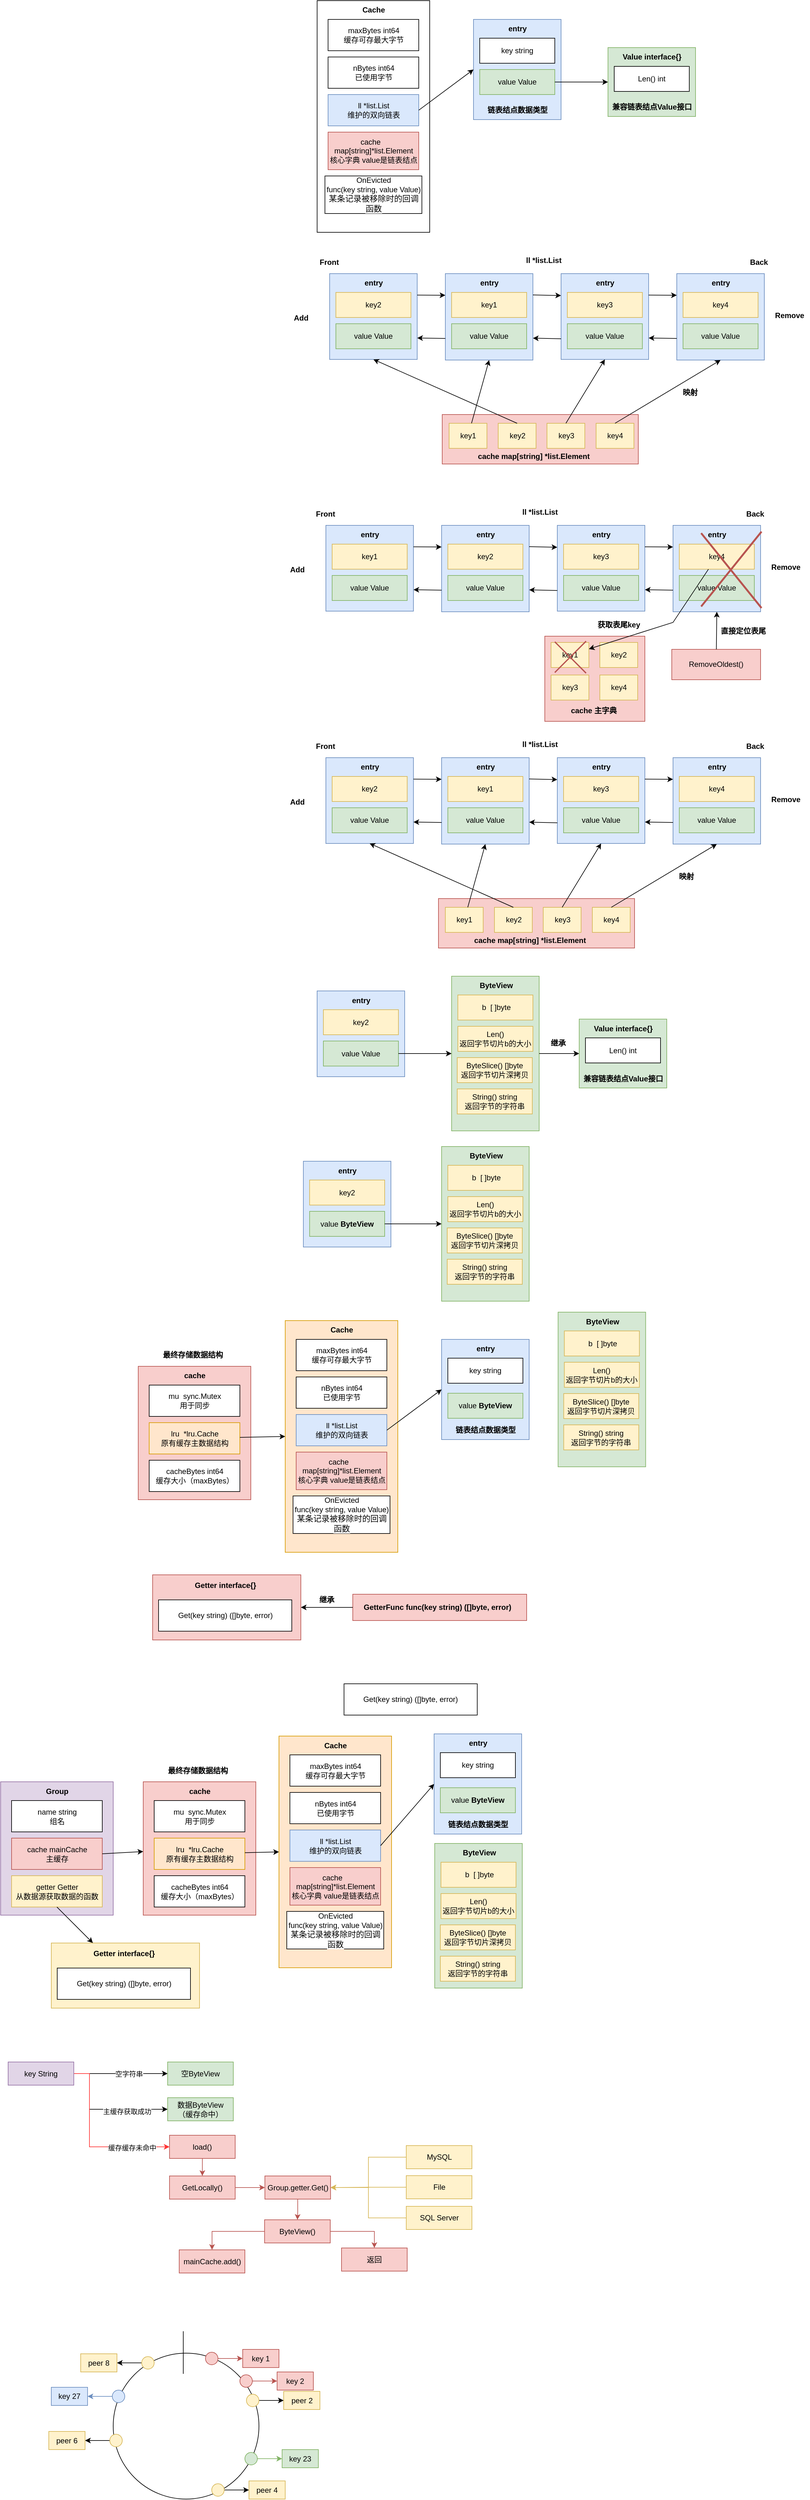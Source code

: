 <mxfile version="22.0.7" type="github">
  <diagram name="Page-1" id="FUET0nqOS0AxgLeTutau">
    <mxGraphModel dx="1655" dy="495" grid="0" gridSize="10" guides="1" tooltips="0" connect="1" arrows="1" fold="1" page="0" pageScale="1" pageWidth="850" pageHeight="1100" math="0" shadow="0">
      <root>
        <mxCell id="0" />
        <mxCell id="1" parent="0" />
        <mxCell id="fDdwfDi1KVoTNDwFbT7Y-1" value="" style="rounded=0;whiteSpace=wrap;html=1;" vertex="1" parent="1">
          <mxGeometry x="90" y="110" width="180" height="370" as="geometry" />
        </mxCell>
        <mxCell id="_ooLKEzHtDMGJBymx2Hy-1" value="maxBytes int64&lt;br&gt;缓存可存最大字节" style="rounded=0;whiteSpace=wrap;html=1;" parent="1" vertex="1">
          <mxGeometry x="107.5" y="140" width="145" height="50" as="geometry" />
        </mxCell>
        <mxCell id="fDdwfDi1KVoTNDwFbT7Y-2" value="" style="rounded=0;whiteSpace=wrap;html=1;fillColor=#dae8fc;strokeColor=#6c8ebf;" vertex="1" parent="1">
          <mxGeometry x="340" y="140" width="140" height="160" as="geometry" />
        </mxCell>
        <mxCell id="fDdwfDi1KVoTNDwFbT7Y-3" value="&lt;b&gt;Cache&lt;/b&gt;" style="text;html=1;align=center;verticalAlign=middle;resizable=0;points=[];autosize=1;strokeColor=none;fillColor=none;" vertex="1" parent="1">
          <mxGeometry x="150" y="110" width="60" height="30" as="geometry" />
        </mxCell>
        <mxCell id="fDdwfDi1KVoTNDwFbT7Y-4" value="nBytes int64&lt;br&gt;已使用字节" style="rounded=0;whiteSpace=wrap;html=1;" vertex="1" parent="1">
          <mxGeometry x="107.5" y="200" width="145" height="50" as="geometry" />
        </mxCell>
        <mxCell id="fDdwfDi1KVoTNDwFbT7Y-5" value="ll&amp;nbsp;*list.List&lt;br&gt;维护的双向链表" style="rounded=0;whiteSpace=wrap;html=1;fillColor=#dae8fc;strokeColor=#6c8ebf;" vertex="1" parent="1">
          <mxGeometry x="107.5" y="260" width="145" height="50" as="geometry" />
        </mxCell>
        <mxCell id="fDdwfDi1KVoTNDwFbT7Y-6" value="cache&amp;nbsp; &amp;nbsp; map[string]*list.Element&lt;br&gt;核心字典 value是链表结点" style="rounded=0;whiteSpace=wrap;html=1;fillColor=#f8cecc;strokeColor=#b85450;" vertex="1" parent="1">
          <mxGeometry x="107.5" y="320" width="145" height="60" as="geometry" />
        </mxCell>
        <mxCell id="fDdwfDi1KVoTNDwFbT7Y-7" value="OnEvicted&lt;br&gt;func(key string, value Value)&lt;br&gt;&lt;span style=&quot;background-color: rgb(255, 255, 255); color: rgb(8, 8, 8); font-family: Menlo-Regular, monospace; font-size: 9.8pt;&quot;&gt;某条记录被移除时的回调函数&lt;/span&gt;" style="rounded=0;whiteSpace=wrap;html=1;" vertex="1" parent="1">
          <mxGeometry x="102.5" y="390" width="155" height="60" as="geometry" />
        </mxCell>
        <mxCell id="fDdwfDi1KVoTNDwFbT7Y-8" value="&lt;b&gt;entry&lt;/b&gt;" style="text;html=1;align=center;verticalAlign=middle;resizable=0;points=[];autosize=1;strokeColor=none;fillColor=none;" vertex="1" parent="1">
          <mxGeometry x="385" y="140" width="50" height="30" as="geometry" />
        </mxCell>
        <mxCell id="fDdwfDi1KVoTNDwFbT7Y-9" value="key string&lt;br&gt;" style="rounded=0;whiteSpace=wrap;html=1;" vertex="1" parent="1">
          <mxGeometry x="350" y="170" width="120" height="40" as="geometry" />
        </mxCell>
        <mxCell id="fDdwfDi1KVoTNDwFbT7Y-10" value="value Value" style="rounded=0;whiteSpace=wrap;html=1;fillColor=#d5e8d4;strokeColor=#82b366;" vertex="1" parent="1">
          <mxGeometry x="350" y="220" width="120" height="40" as="geometry" />
        </mxCell>
        <mxCell id="fDdwfDi1KVoTNDwFbT7Y-11" value="&lt;b&gt;链表结点数据类型&lt;/b&gt;" style="text;html=1;align=center;verticalAlign=middle;resizable=0;points=[];autosize=1;strokeColor=none;fillColor=none;" vertex="1" parent="1">
          <mxGeometry x="350" y="270" width="120" height="30" as="geometry" />
        </mxCell>
        <mxCell id="fDdwfDi1KVoTNDwFbT7Y-13" value="" style="rounded=0;whiteSpace=wrap;html=1;fillColor=#d5e8d4;strokeColor=#82b366;" vertex="1" parent="1">
          <mxGeometry x="555" y="185" width="140" height="110" as="geometry" />
        </mxCell>
        <mxCell id="fDdwfDi1KVoTNDwFbT7Y-14" value="&lt;b&gt;Value interface{}&lt;/b&gt;" style="text;html=1;align=center;verticalAlign=middle;resizable=0;points=[];autosize=1;strokeColor=none;fillColor=none;" vertex="1" parent="1">
          <mxGeometry x="565" y="185" width="120" height="30" as="geometry" />
        </mxCell>
        <mxCell id="fDdwfDi1KVoTNDwFbT7Y-15" value="Len() int" style="rounded=0;whiteSpace=wrap;html=1;" vertex="1" parent="1">
          <mxGeometry x="565" y="215" width="120" height="40" as="geometry" />
        </mxCell>
        <mxCell id="fDdwfDi1KVoTNDwFbT7Y-17" value="&lt;b&gt;兼容链表结点Value接口&lt;/b&gt;" style="text;html=1;align=center;verticalAlign=middle;resizable=0;points=[];autosize=1;strokeColor=none;fillColor=none;" vertex="1" parent="1">
          <mxGeometry x="550" y="265" width="150" height="30" as="geometry" />
        </mxCell>
        <mxCell id="fDdwfDi1KVoTNDwFbT7Y-19" value="" style="endArrow=classic;html=1;rounded=0;entryX=0;entryY=0.5;entryDx=0;entryDy=0;" edge="1" parent="1" source="fDdwfDi1KVoTNDwFbT7Y-10" target="fDdwfDi1KVoTNDwFbT7Y-13">
          <mxGeometry width="50" height="50" relative="1" as="geometry">
            <mxPoint x="430" y="260" as="sourcePoint" />
            <mxPoint x="550" y="240" as="targetPoint" />
          </mxGeometry>
        </mxCell>
        <mxCell id="fDdwfDi1KVoTNDwFbT7Y-20" value="" style="endArrow=classic;html=1;rounded=0;entryX=0;entryY=0.5;entryDx=0;entryDy=0;exitX=1;exitY=0.5;exitDx=0;exitDy=0;" edge="1" parent="1" source="fDdwfDi1KVoTNDwFbT7Y-5" target="fDdwfDi1KVoTNDwFbT7Y-2">
          <mxGeometry width="50" height="50" relative="1" as="geometry">
            <mxPoint x="480" y="249" as="sourcePoint" />
            <mxPoint x="565" y="248" as="targetPoint" />
          </mxGeometry>
        </mxCell>
        <mxCell id="fDdwfDi1KVoTNDwFbT7Y-22" value="" style="rounded=0;whiteSpace=wrap;html=1;fillColor=#dae8fc;strokeColor=#6c8ebf;" vertex="1" parent="1">
          <mxGeometry x="110" y="546" width="140" height="137" as="geometry" />
        </mxCell>
        <mxCell id="fDdwfDi1KVoTNDwFbT7Y-23" value="&lt;b&gt;entry&lt;/b&gt;" style="text;html=1;align=center;verticalAlign=middle;resizable=0;points=[];autosize=1;strokeColor=none;fillColor=none;" vertex="1" parent="1">
          <mxGeometry x="155" y="546" width="50" height="30" as="geometry" />
        </mxCell>
        <mxCell id="fDdwfDi1KVoTNDwFbT7Y-24" value="key2" style="rounded=0;whiteSpace=wrap;html=1;fillColor=#fff2cc;strokeColor=#d6b656;" vertex="1" parent="1">
          <mxGeometry x="120" y="576" width="120" height="40" as="geometry" />
        </mxCell>
        <mxCell id="fDdwfDi1KVoTNDwFbT7Y-25" value="value Value" style="rounded=0;whiteSpace=wrap;html=1;fillColor=#d5e8d4;strokeColor=#82b366;" vertex="1" parent="1">
          <mxGeometry x="120" y="626" width="120" height="40" as="geometry" />
        </mxCell>
        <mxCell id="fDdwfDi1KVoTNDwFbT7Y-27" value="" style="rounded=0;whiteSpace=wrap;html=1;fillColor=#dae8fc;strokeColor=#6c8ebf;" vertex="1" parent="1">
          <mxGeometry x="295" y="546" width="140" height="138" as="geometry" />
        </mxCell>
        <mxCell id="fDdwfDi1KVoTNDwFbT7Y-28" value="&lt;b&gt;entry&lt;/b&gt;" style="text;html=1;align=center;verticalAlign=middle;resizable=0;points=[];autosize=1;strokeColor=none;fillColor=none;" vertex="1" parent="1">
          <mxGeometry x="340" y="546" width="50" height="30" as="geometry" />
        </mxCell>
        <mxCell id="fDdwfDi1KVoTNDwFbT7Y-29" value="key1" style="rounded=0;whiteSpace=wrap;html=1;fillColor=#fff2cc;strokeColor=#d6b656;" vertex="1" parent="1">
          <mxGeometry x="305" y="576" width="120" height="40" as="geometry" />
        </mxCell>
        <mxCell id="fDdwfDi1KVoTNDwFbT7Y-30" value="value Value" style="rounded=0;whiteSpace=wrap;html=1;fillColor=#d5e8d4;strokeColor=#82b366;" vertex="1" parent="1">
          <mxGeometry x="305" y="626" width="120" height="40" as="geometry" />
        </mxCell>
        <mxCell id="fDdwfDi1KVoTNDwFbT7Y-45" value="" style="endArrow=classic;html=1;rounded=0;entryX=0;entryY=0.25;entryDx=0;entryDy=0;exitX=1;exitY=0.25;exitDx=0;exitDy=0;" edge="1" parent="1" source="fDdwfDi1KVoTNDwFbT7Y-22" target="fDdwfDi1KVoTNDwFbT7Y-27">
          <mxGeometry width="50" height="50" relative="1" as="geometry">
            <mxPoint x="255" y="573" as="sourcePoint" />
            <mxPoint x="340" y="573" as="targetPoint" />
          </mxGeometry>
        </mxCell>
        <mxCell id="fDdwfDi1KVoTNDwFbT7Y-46" value="" style="endArrow=classic;html=1;rounded=0;entryX=1;entryY=0.75;entryDx=0;entryDy=0;exitX=0;exitY=0.75;exitDx=0;exitDy=0;" edge="1" parent="1" source="fDdwfDi1KVoTNDwFbT7Y-27" target="fDdwfDi1KVoTNDwFbT7Y-22">
          <mxGeometry width="50" height="50" relative="1" as="geometry">
            <mxPoint x="267" y="583" as="sourcePoint" />
            <mxPoint x="305" y="591" as="targetPoint" />
          </mxGeometry>
        </mxCell>
        <mxCell id="fDdwfDi1KVoTNDwFbT7Y-47" value="" style="rounded=0;whiteSpace=wrap;html=1;fillColor=#dae8fc;strokeColor=#6c8ebf;" vertex="1" parent="1">
          <mxGeometry x="480" y="546" width="140" height="137" as="geometry" />
        </mxCell>
        <mxCell id="fDdwfDi1KVoTNDwFbT7Y-48" value="&lt;b&gt;entry&lt;/b&gt;" style="text;html=1;align=center;verticalAlign=middle;resizable=0;points=[];autosize=1;strokeColor=none;fillColor=none;" vertex="1" parent="1">
          <mxGeometry x="525" y="546" width="50" height="30" as="geometry" />
        </mxCell>
        <mxCell id="fDdwfDi1KVoTNDwFbT7Y-49" value="key3" style="rounded=0;whiteSpace=wrap;html=1;fillColor=#fff2cc;strokeColor=#d6b656;" vertex="1" parent="1">
          <mxGeometry x="490" y="576" width="120" height="40" as="geometry" />
        </mxCell>
        <mxCell id="fDdwfDi1KVoTNDwFbT7Y-50" value="value Value" style="rounded=0;whiteSpace=wrap;html=1;fillColor=#d5e8d4;strokeColor=#82b366;" vertex="1" parent="1">
          <mxGeometry x="490" y="626" width="120" height="40" as="geometry" />
        </mxCell>
        <mxCell id="fDdwfDi1KVoTNDwFbT7Y-51" value="" style="rounded=0;whiteSpace=wrap;html=1;fillColor=#dae8fc;strokeColor=#6c8ebf;" vertex="1" parent="1">
          <mxGeometry x="665" y="546" width="140" height="138" as="geometry" />
        </mxCell>
        <mxCell id="fDdwfDi1KVoTNDwFbT7Y-52" value="&lt;b&gt;entry&lt;/b&gt;" style="text;html=1;align=center;verticalAlign=middle;resizable=0;points=[];autosize=1;strokeColor=none;fillColor=none;" vertex="1" parent="1">
          <mxGeometry x="710" y="546" width="50" height="30" as="geometry" />
        </mxCell>
        <mxCell id="fDdwfDi1KVoTNDwFbT7Y-53" value="key4" style="rounded=0;whiteSpace=wrap;html=1;fillColor=#fff2cc;strokeColor=#d6b656;" vertex="1" parent="1">
          <mxGeometry x="675" y="576" width="120" height="40" as="geometry" />
        </mxCell>
        <mxCell id="fDdwfDi1KVoTNDwFbT7Y-54" value="value Value" style="rounded=0;whiteSpace=wrap;html=1;fillColor=#d5e8d4;strokeColor=#82b366;" vertex="1" parent="1">
          <mxGeometry x="675" y="626" width="120" height="40" as="geometry" />
        </mxCell>
        <mxCell id="fDdwfDi1KVoTNDwFbT7Y-55" value="" style="endArrow=classic;html=1;rounded=0;entryX=0;entryY=0.25;entryDx=0;entryDy=0;exitX=1;exitY=0.25;exitDx=0;exitDy=0;" edge="1" parent="1" source="fDdwfDi1KVoTNDwFbT7Y-47" target="fDdwfDi1KVoTNDwFbT7Y-51">
          <mxGeometry width="50" height="50" relative="1" as="geometry">
            <mxPoint x="625" y="573" as="sourcePoint" />
            <mxPoint x="710" y="573" as="targetPoint" />
          </mxGeometry>
        </mxCell>
        <mxCell id="fDdwfDi1KVoTNDwFbT7Y-56" value="" style="endArrow=classic;html=1;rounded=0;entryX=1;entryY=0.75;entryDx=0;entryDy=0;exitX=0;exitY=0.75;exitDx=0;exitDy=0;" edge="1" parent="1" source="fDdwfDi1KVoTNDwFbT7Y-51" target="fDdwfDi1KVoTNDwFbT7Y-47">
          <mxGeometry width="50" height="50" relative="1" as="geometry">
            <mxPoint x="637" y="583" as="sourcePoint" />
            <mxPoint x="675" y="591" as="targetPoint" />
          </mxGeometry>
        </mxCell>
        <mxCell id="fDdwfDi1KVoTNDwFbT7Y-57" value="" style="endArrow=classic;html=1;rounded=0;entryX=0;entryY=0.25;entryDx=0;entryDy=0;exitX=1;exitY=0.25;exitDx=0;exitDy=0;" edge="1" parent="1">
          <mxGeometry width="50" height="50" relative="1" as="geometry">
            <mxPoint x="435" y="580" as="sourcePoint" />
            <mxPoint x="480" y="581" as="targetPoint" />
          </mxGeometry>
        </mxCell>
        <mxCell id="fDdwfDi1KVoTNDwFbT7Y-58" value="" style="endArrow=classic;html=1;rounded=0;entryX=1;entryY=0.75;entryDx=0;entryDy=0;exitX=0;exitY=0.75;exitDx=0;exitDy=0;" edge="1" parent="1">
          <mxGeometry width="50" height="50" relative="1" as="geometry">
            <mxPoint x="480" y="650" as="sourcePoint" />
            <mxPoint x="435" y="649" as="targetPoint" />
          </mxGeometry>
        </mxCell>
        <mxCell id="fDdwfDi1KVoTNDwFbT7Y-59" value="&lt;b&gt;Front&lt;/b&gt;" style="text;html=1;align=center;verticalAlign=middle;resizable=0;points=[];autosize=1;strokeColor=none;fillColor=none;" vertex="1" parent="1">
          <mxGeometry x="84" y="515" width="49" height="26" as="geometry" />
        </mxCell>
        <mxCell id="fDdwfDi1KVoTNDwFbT7Y-60" value="&lt;b&gt;Back&lt;/b&gt;" style="text;html=1;align=center;verticalAlign=middle;resizable=0;points=[];autosize=1;strokeColor=none;fillColor=none;" vertex="1" parent="1">
          <mxGeometry x="772" y="515" width="47" height="26" as="geometry" />
        </mxCell>
        <mxCell id="fDdwfDi1KVoTNDwFbT7Y-61" value="&lt;b&gt;Add&lt;/b&gt;" style="text;html=1;align=center;verticalAlign=middle;resizable=0;points=[];autosize=1;strokeColor=none;fillColor=none;" vertex="1" parent="1">
          <mxGeometry x="43" y="604" width="41" height="26" as="geometry" />
        </mxCell>
        <mxCell id="fDdwfDi1KVoTNDwFbT7Y-62" value="&lt;b&gt;Remove&lt;/b&gt;" style="text;html=1;align=center;verticalAlign=middle;resizable=0;points=[];autosize=1;strokeColor=none;fillColor=none;" vertex="1" parent="1">
          <mxGeometry x="812" y="600" width="65" height="26" as="geometry" />
        </mxCell>
        <mxCell id="fDdwfDi1KVoTNDwFbT7Y-64" value="" style="rounded=0;whiteSpace=wrap;html=1;fillColor=#f8cecc;strokeColor=#b85450;" vertex="1" parent="1">
          <mxGeometry x="290" y="771" width="313.5" height="79" as="geometry" />
        </mxCell>
        <mxCell id="fDdwfDi1KVoTNDwFbT7Y-66" value="key1" style="rounded=0;whiteSpace=wrap;html=1;fillColor=#fff2cc;strokeColor=#d6b656;" vertex="1" parent="1">
          <mxGeometry x="301" y="785" width="60.5" height="40" as="geometry" />
        </mxCell>
        <mxCell id="fDdwfDi1KVoTNDwFbT7Y-67" value="key2" style="rounded=0;whiteSpace=wrap;html=1;fillColor=#fff2cc;strokeColor=#d6b656;" vertex="1" parent="1">
          <mxGeometry x="379.5" y="785" width="60.5" height="40" as="geometry" />
        </mxCell>
        <mxCell id="fDdwfDi1KVoTNDwFbT7Y-69" value="key3" style="rounded=0;whiteSpace=wrap;html=1;fillColor=#fff2cc;strokeColor=#d6b656;" vertex="1" parent="1">
          <mxGeometry x="457.5" y="785" width="60.5" height="40" as="geometry" />
        </mxCell>
        <mxCell id="fDdwfDi1KVoTNDwFbT7Y-70" value="key4" style="rounded=0;whiteSpace=wrap;html=1;fillColor=#fff2cc;strokeColor=#d6b656;" vertex="1" parent="1">
          <mxGeometry x="536" y="785" width="60.5" height="40" as="geometry" />
        </mxCell>
        <mxCell id="fDdwfDi1KVoTNDwFbT7Y-71" value="&lt;b&gt;cache map[string] *list.Element&lt;/b&gt;" style="text;html=1;align=center;verticalAlign=middle;resizable=0;points=[];autosize=1;strokeColor=none;fillColor=none;" vertex="1" parent="1">
          <mxGeometry x="337.5" y="825" width="197" height="26" as="geometry" />
        </mxCell>
        <mxCell id="fDdwfDi1KVoTNDwFbT7Y-73" value="" style="endArrow=classic;html=1;rounded=0;entryX=0.5;entryY=1;entryDx=0;entryDy=0;" edge="1" parent="1" source="fDdwfDi1KVoTNDwFbT7Y-66" target="fDdwfDi1KVoTNDwFbT7Y-27">
          <mxGeometry width="50" height="50" relative="1" as="geometry">
            <mxPoint x="320" y="800" as="sourcePoint" />
            <mxPoint x="370" y="750" as="targetPoint" />
          </mxGeometry>
        </mxCell>
        <mxCell id="fDdwfDi1KVoTNDwFbT7Y-74" value="" style="endArrow=classic;html=1;rounded=0;entryX=0.5;entryY=1;entryDx=0;entryDy=0;exitX=0.5;exitY=0;exitDx=0;exitDy=0;" edge="1" parent="1" source="fDdwfDi1KVoTNDwFbT7Y-67" target="fDdwfDi1KVoTNDwFbT7Y-22">
          <mxGeometry width="50" height="50" relative="1" as="geometry">
            <mxPoint x="347" y="795" as="sourcePoint" />
            <mxPoint x="375" y="694" as="targetPoint" />
          </mxGeometry>
        </mxCell>
        <mxCell id="fDdwfDi1KVoTNDwFbT7Y-75" value="" style="endArrow=classic;html=1;rounded=0;entryX=0.5;entryY=1;entryDx=0;entryDy=0;exitX=0.5;exitY=0;exitDx=0;exitDy=0;" edge="1" parent="1" source="fDdwfDi1KVoTNDwFbT7Y-69" target="fDdwfDi1KVoTNDwFbT7Y-47">
          <mxGeometry width="50" height="50" relative="1" as="geometry">
            <mxPoint x="357" y="805" as="sourcePoint" />
            <mxPoint x="385" y="704" as="targetPoint" />
          </mxGeometry>
        </mxCell>
        <mxCell id="fDdwfDi1KVoTNDwFbT7Y-76" value="" style="endArrow=classic;html=1;rounded=0;entryX=0.5;entryY=1;entryDx=0;entryDy=0;exitX=0.5;exitY=0;exitDx=0;exitDy=0;" edge="1" parent="1" source="fDdwfDi1KVoTNDwFbT7Y-70" target="fDdwfDi1KVoTNDwFbT7Y-51">
          <mxGeometry width="50" height="50" relative="1" as="geometry">
            <mxPoint x="367" y="815" as="sourcePoint" />
            <mxPoint x="395" y="714" as="targetPoint" />
          </mxGeometry>
        </mxCell>
        <mxCell id="fDdwfDi1KVoTNDwFbT7Y-77" value="&lt;b&gt;映射&lt;/b&gt;" style="text;html=1;align=center;verticalAlign=middle;resizable=0;points=[];autosize=1;strokeColor=none;fillColor=none;" vertex="1" parent="1">
          <mxGeometry x="665" y="723" width="42" height="26" as="geometry" />
        </mxCell>
        <mxCell id="fDdwfDi1KVoTNDwFbT7Y-78" value="&lt;b&gt;ll&amp;nbsp;*list.List&lt;/b&gt;" style="text;html=1;align=center;verticalAlign=middle;resizable=0;points=[];autosize=1;strokeColor=none;fillColor=none;" vertex="1" parent="1">
          <mxGeometry x="414" y="512" width="75" height="26" as="geometry" />
        </mxCell>
        <mxCell id="fDdwfDi1KVoTNDwFbT7Y-79" value="" style="rounded=0;whiteSpace=wrap;html=1;fillColor=#dae8fc;strokeColor=#6c8ebf;" vertex="1" parent="1">
          <mxGeometry x="104" y="948" width="140" height="137" as="geometry" />
        </mxCell>
        <mxCell id="fDdwfDi1KVoTNDwFbT7Y-80" value="&lt;b&gt;entry&lt;/b&gt;" style="text;html=1;align=center;verticalAlign=middle;resizable=0;points=[];autosize=1;strokeColor=none;fillColor=none;" vertex="1" parent="1">
          <mxGeometry x="149" y="948" width="50" height="30" as="geometry" />
        </mxCell>
        <mxCell id="fDdwfDi1KVoTNDwFbT7Y-81" value="key1" style="rounded=0;whiteSpace=wrap;html=1;fillColor=#fff2cc;strokeColor=#d6b656;" vertex="1" parent="1">
          <mxGeometry x="114" y="978" width="120" height="40" as="geometry" />
        </mxCell>
        <mxCell id="fDdwfDi1KVoTNDwFbT7Y-82" value="value Value" style="rounded=0;whiteSpace=wrap;html=1;fillColor=#d5e8d4;strokeColor=#82b366;" vertex="1" parent="1">
          <mxGeometry x="114" y="1028" width="120" height="40" as="geometry" />
        </mxCell>
        <mxCell id="fDdwfDi1KVoTNDwFbT7Y-83" value="" style="rounded=0;whiteSpace=wrap;html=1;fillColor=#dae8fc;strokeColor=#6c8ebf;" vertex="1" parent="1">
          <mxGeometry x="289" y="948" width="140" height="138" as="geometry" />
        </mxCell>
        <mxCell id="fDdwfDi1KVoTNDwFbT7Y-84" value="&lt;b&gt;entry&lt;/b&gt;" style="text;html=1;align=center;verticalAlign=middle;resizable=0;points=[];autosize=1;strokeColor=none;fillColor=none;" vertex="1" parent="1">
          <mxGeometry x="334" y="948" width="50" height="30" as="geometry" />
        </mxCell>
        <mxCell id="fDdwfDi1KVoTNDwFbT7Y-85" value="key2" style="rounded=0;whiteSpace=wrap;html=1;fillColor=#fff2cc;strokeColor=#d6b656;" vertex="1" parent="1">
          <mxGeometry x="299" y="978" width="120" height="40" as="geometry" />
        </mxCell>
        <mxCell id="fDdwfDi1KVoTNDwFbT7Y-86" value="value Value" style="rounded=0;whiteSpace=wrap;html=1;fillColor=#d5e8d4;strokeColor=#82b366;" vertex="1" parent="1">
          <mxGeometry x="299" y="1028" width="120" height="40" as="geometry" />
        </mxCell>
        <mxCell id="fDdwfDi1KVoTNDwFbT7Y-87" value="" style="endArrow=classic;html=1;rounded=0;entryX=0;entryY=0.25;entryDx=0;entryDy=0;exitX=1;exitY=0.25;exitDx=0;exitDy=0;" edge="1" parent="1" source="fDdwfDi1KVoTNDwFbT7Y-79" target="fDdwfDi1KVoTNDwFbT7Y-83">
          <mxGeometry width="50" height="50" relative="1" as="geometry">
            <mxPoint x="249" y="975" as="sourcePoint" />
            <mxPoint x="334" y="975" as="targetPoint" />
          </mxGeometry>
        </mxCell>
        <mxCell id="fDdwfDi1KVoTNDwFbT7Y-88" value="" style="endArrow=classic;html=1;rounded=0;entryX=1;entryY=0.75;entryDx=0;entryDy=0;exitX=0;exitY=0.75;exitDx=0;exitDy=0;" edge="1" parent="1" source="fDdwfDi1KVoTNDwFbT7Y-83" target="fDdwfDi1KVoTNDwFbT7Y-79">
          <mxGeometry width="50" height="50" relative="1" as="geometry">
            <mxPoint x="261" y="985" as="sourcePoint" />
            <mxPoint x="299" y="993" as="targetPoint" />
          </mxGeometry>
        </mxCell>
        <mxCell id="fDdwfDi1KVoTNDwFbT7Y-89" value="" style="rounded=0;whiteSpace=wrap;html=1;fillColor=#dae8fc;strokeColor=#6c8ebf;" vertex="1" parent="1">
          <mxGeometry x="474" y="948" width="140" height="137" as="geometry" />
        </mxCell>
        <mxCell id="fDdwfDi1KVoTNDwFbT7Y-90" value="&lt;b&gt;entry&lt;/b&gt;" style="text;html=1;align=center;verticalAlign=middle;resizable=0;points=[];autosize=1;strokeColor=none;fillColor=none;" vertex="1" parent="1">
          <mxGeometry x="519" y="948" width="50" height="30" as="geometry" />
        </mxCell>
        <mxCell id="fDdwfDi1KVoTNDwFbT7Y-91" value="key3" style="rounded=0;whiteSpace=wrap;html=1;fillColor=#fff2cc;strokeColor=#d6b656;" vertex="1" parent="1">
          <mxGeometry x="484" y="978" width="120" height="40" as="geometry" />
        </mxCell>
        <mxCell id="fDdwfDi1KVoTNDwFbT7Y-92" value="value Value" style="rounded=0;whiteSpace=wrap;html=1;fillColor=#d5e8d4;strokeColor=#82b366;" vertex="1" parent="1">
          <mxGeometry x="484" y="1028" width="120" height="40" as="geometry" />
        </mxCell>
        <mxCell id="fDdwfDi1KVoTNDwFbT7Y-93" value="" style="rounded=0;whiteSpace=wrap;html=1;fillColor=#dae8fc;strokeColor=#6c8ebf;" vertex="1" parent="1">
          <mxGeometry x="659" y="948" width="140" height="138" as="geometry" />
        </mxCell>
        <mxCell id="fDdwfDi1KVoTNDwFbT7Y-94" value="&lt;b&gt;entry&lt;/b&gt;" style="text;html=1;align=center;verticalAlign=middle;resizable=0;points=[];autosize=1;strokeColor=none;fillColor=none;" vertex="1" parent="1">
          <mxGeometry x="704" y="948" width="50" height="30" as="geometry" />
        </mxCell>
        <mxCell id="fDdwfDi1KVoTNDwFbT7Y-95" value="key4" style="rounded=0;whiteSpace=wrap;html=1;fillColor=#fff2cc;strokeColor=#d6b656;" vertex="1" parent="1">
          <mxGeometry x="669" y="978" width="120" height="40" as="geometry" />
        </mxCell>
        <mxCell id="fDdwfDi1KVoTNDwFbT7Y-96" value="value Value" style="rounded=0;whiteSpace=wrap;html=1;fillColor=#d5e8d4;strokeColor=#82b366;" vertex="1" parent="1">
          <mxGeometry x="669" y="1028" width="120" height="40" as="geometry" />
        </mxCell>
        <mxCell id="fDdwfDi1KVoTNDwFbT7Y-97" value="" style="endArrow=classic;html=1;rounded=0;entryX=0;entryY=0.25;entryDx=0;entryDy=0;exitX=1;exitY=0.25;exitDx=0;exitDy=0;" edge="1" parent="1" source="fDdwfDi1KVoTNDwFbT7Y-89" target="fDdwfDi1KVoTNDwFbT7Y-93">
          <mxGeometry width="50" height="50" relative="1" as="geometry">
            <mxPoint x="619" y="975" as="sourcePoint" />
            <mxPoint x="704" y="975" as="targetPoint" />
          </mxGeometry>
        </mxCell>
        <mxCell id="fDdwfDi1KVoTNDwFbT7Y-98" value="" style="endArrow=classic;html=1;rounded=0;entryX=1;entryY=0.75;entryDx=0;entryDy=0;exitX=0;exitY=0.75;exitDx=0;exitDy=0;" edge="1" parent="1" source="fDdwfDi1KVoTNDwFbT7Y-93" target="fDdwfDi1KVoTNDwFbT7Y-89">
          <mxGeometry width="50" height="50" relative="1" as="geometry">
            <mxPoint x="631" y="985" as="sourcePoint" />
            <mxPoint x="669" y="993" as="targetPoint" />
          </mxGeometry>
        </mxCell>
        <mxCell id="fDdwfDi1KVoTNDwFbT7Y-99" value="" style="endArrow=classic;html=1;rounded=0;entryX=0;entryY=0.25;entryDx=0;entryDy=0;exitX=1;exitY=0.25;exitDx=0;exitDy=0;" edge="1" parent="1">
          <mxGeometry width="50" height="50" relative="1" as="geometry">
            <mxPoint x="429" y="982" as="sourcePoint" />
            <mxPoint x="474" y="983" as="targetPoint" />
          </mxGeometry>
        </mxCell>
        <mxCell id="fDdwfDi1KVoTNDwFbT7Y-100" value="" style="endArrow=classic;html=1;rounded=0;entryX=1;entryY=0.75;entryDx=0;entryDy=0;exitX=0;exitY=0.75;exitDx=0;exitDy=0;" edge="1" parent="1">
          <mxGeometry width="50" height="50" relative="1" as="geometry">
            <mxPoint x="474" y="1052" as="sourcePoint" />
            <mxPoint x="429" y="1051" as="targetPoint" />
          </mxGeometry>
        </mxCell>
        <mxCell id="fDdwfDi1KVoTNDwFbT7Y-101" value="&lt;b&gt;Front&lt;/b&gt;" style="text;html=1;align=center;verticalAlign=middle;resizable=0;points=[];autosize=1;strokeColor=none;fillColor=none;" vertex="1" parent="1">
          <mxGeometry x="78" y="917" width="49" height="26" as="geometry" />
        </mxCell>
        <mxCell id="fDdwfDi1KVoTNDwFbT7Y-102" value="&lt;b&gt;Back&lt;/b&gt;" style="text;html=1;align=center;verticalAlign=middle;resizable=0;points=[];autosize=1;strokeColor=none;fillColor=none;" vertex="1" parent="1">
          <mxGeometry x="766" y="917" width="47" height="26" as="geometry" />
        </mxCell>
        <mxCell id="fDdwfDi1KVoTNDwFbT7Y-103" value="&lt;b&gt;Add&lt;/b&gt;" style="text;html=1;align=center;verticalAlign=middle;resizable=0;points=[];autosize=1;strokeColor=none;fillColor=none;" vertex="1" parent="1">
          <mxGeometry x="37" y="1006" width="41" height="26" as="geometry" />
        </mxCell>
        <mxCell id="fDdwfDi1KVoTNDwFbT7Y-104" value="&lt;b&gt;Remove&lt;/b&gt;" style="text;html=1;align=center;verticalAlign=middle;resizable=0;points=[];autosize=1;strokeColor=none;fillColor=none;" vertex="1" parent="1">
          <mxGeometry x="806" y="1002" width="65" height="26" as="geometry" />
        </mxCell>
        <mxCell id="fDdwfDi1KVoTNDwFbT7Y-105" value="" style="rounded=0;whiteSpace=wrap;html=1;fillColor=#f8cecc;strokeColor=#b85450;" vertex="1" parent="1">
          <mxGeometry x="454" y="1125" width="160" height="136" as="geometry" />
        </mxCell>
        <mxCell id="fDdwfDi1KVoTNDwFbT7Y-106" value="key1" style="rounded=0;whiteSpace=wrap;html=1;fillColor=#fff2cc;strokeColor=#d6b656;" vertex="1" parent="1">
          <mxGeometry x="464" y="1135" width="60.5" height="40" as="geometry" />
        </mxCell>
        <mxCell id="fDdwfDi1KVoTNDwFbT7Y-107" value="key2" style="rounded=0;whiteSpace=wrap;html=1;fillColor=#fff2cc;strokeColor=#d6b656;" vertex="1" parent="1">
          <mxGeometry x="542" y="1135" width="60.5" height="40" as="geometry" />
        </mxCell>
        <mxCell id="fDdwfDi1KVoTNDwFbT7Y-108" value="key3" style="rounded=0;whiteSpace=wrap;html=1;fillColor=#fff2cc;strokeColor=#d6b656;" vertex="1" parent="1">
          <mxGeometry x="464" y="1187" width="60.5" height="40" as="geometry" />
        </mxCell>
        <mxCell id="fDdwfDi1KVoTNDwFbT7Y-109" value="key4" style="rounded=0;whiteSpace=wrap;html=1;fillColor=#fff2cc;strokeColor=#d6b656;" vertex="1" parent="1">
          <mxGeometry x="542" y="1187" width="60.5" height="40" as="geometry" />
        </mxCell>
        <mxCell id="fDdwfDi1KVoTNDwFbT7Y-110" value="&lt;b&gt;cache 主字典&lt;/b&gt;" style="text;html=1;align=center;verticalAlign=middle;resizable=0;points=[];autosize=1;strokeColor=none;fillColor=none;" vertex="1" parent="1">
          <mxGeometry x="486" y="1231" width="91" height="26" as="geometry" />
        </mxCell>
        <mxCell id="fDdwfDi1KVoTNDwFbT7Y-116" value="&lt;b&gt;ll&amp;nbsp;*list.List&lt;/b&gt;" style="text;html=1;align=center;verticalAlign=middle;resizable=0;points=[];autosize=1;strokeColor=none;fillColor=none;" vertex="1" parent="1">
          <mxGeometry x="408" y="914" width="75" height="26" as="geometry" />
        </mxCell>
        <mxCell id="fDdwfDi1KVoTNDwFbT7Y-118" value="RemoveOldest()" style="rounded=0;whiteSpace=wrap;html=1;fillColor=#f8cecc;strokeColor=#b85450;" vertex="1" parent="1">
          <mxGeometry x="657" y="1146" width="142" height="48.5" as="geometry" />
        </mxCell>
        <mxCell id="fDdwfDi1KVoTNDwFbT7Y-122" value="" style="endArrow=classic;html=1;rounded=0;entryX=0.5;entryY=1;entryDx=0;entryDy=0;" edge="1" parent="1" source="fDdwfDi1KVoTNDwFbT7Y-118" target="fDdwfDi1KVoTNDwFbT7Y-93">
          <mxGeometry width="50" height="50" relative="1" as="geometry">
            <mxPoint x="525.5" y="1200.75" as="sourcePoint" />
            <mxPoint x="712.5" y="1110.75" as="targetPoint" />
          </mxGeometry>
        </mxCell>
        <mxCell id="fDdwfDi1KVoTNDwFbT7Y-123" value="&lt;b&gt;直接定位表尾&lt;/b&gt;" style="text;html=1;align=center;verticalAlign=middle;resizable=0;points=[];autosize=1;strokeColor=none;fillColor=none;" vertex="1" parent="1">
          <mxGeometry x="726" y="1104" width="90" height="26" as="geometry" />
        </mxCell>
        <mxCell id="fDdwfDi1KVoTNDwFbT7Y-126" value="" style="endArrow=classic;html=1;rounded=0;" edge="1" parent="1" source="fDdwfDi1KVoTNDwFbT7Y-95" target="fDdwfDi1KVoTNDwFbT7Y-106">
          <mxGeometry width="50" height="50" relative="1" as="geometry">
            <mxPoint x="738" y="1156" as="sourcePoint" />
            <mxPoint x="739" y="1096" as="targetPoint" />
            <Array as="points">
              <mxPoint x="659" y="1103" />
            </Array>
          </mxGeometry>
        </mxCell>
        <mxCell id="fDdwfDi1KVoTNDwFbT7Y-127" value="&lt;b&gt;获取表尾key&lt;/b&gt;" style="text;html=1;align=center;verticalAlign=middle;resizable=0;points=[];autosize=1;strokeColor=none;fillColor=none;" vertex="1" parent="1">
          <mxGeometry x="529.25" y="1094" width="86" height="26" as="geometry" />
        </mxCell>
        <mxCell id="fDdwfDi1KVoTNDwFbT7Y-132" value="" style="group;strokeWidth=3;" vertex="1" connectable="0" parent="1">
          <mxGeometry x="704" y="958" width="96.5" height="122" as="geometry" />
        </mxCell>
        <mxCell id="fDdwfDi1KVoTNDwFbT7Y-130" value="" style="endArrow=none;html=1;rounded=0;strokeWidth=3;fillColor=#f8cecc;strokeColor=#b85450;" edge="1" parent="fDdwfDi1KVoTNDwFbT7Y-132">
          <mxGeometry width="50" height="50" relative="1" as="geometry">
            <mxPoint x="96.5" as="sourcePoint" />
            <mxPoint y="119.608" as="targetPoint" />
          </mxGeometry>
        </mxCell>
        <mxCell id="fDdwfDi1KVoTNDwFbT7Y-131" value="" style="endArrow=none;html=1;rounded=0;strokeWidth=3;fillColor=#f8cecc;strokeColor=#b85450;" edge="1" parent="fDdwfDi1KVoTNDwFbT7Y-132">
          <mxGeometry width="50" height="50" relative="1" as="geometry">
            <mxPoint x="96.5" y="122" as="sourcePoint" />
            <mxPoint y="2.392" as="targetPoint" />
          </mxGeometry>
        </mxCell>
        <mxCell id="fDdwfDi1KVoTNDwFbT7Y-136" value="" style="endArrow=none;html=1;rounded=0;strokeWidth=2;fillColor=#f8cecc;strokeColor=#b85450;" edge="1" parent="1">
          <mxGeometry width="50" height="50" relative="1" as="geometry">
            <mxPoint x="520" y="1184" as="sourcePoint" />
            <mxPoint x="470" y="1134" as="targetPoint" />
          </mxGeometry>
        </mxCell>
        <mxCell id="fDdwfDi1KVoTNDwFbT7Y-135" value="" style="endArrow=none;html=1;rounded=0;strokeWidth=2;fillColor=#f8cecc;strokeColor=#b85450;" edge="1" parent="1">
          <mxGeometry width="50" height="50" relative="1" as="geometry">
            <mxPoint x="520" y="1133" as="sourcePoint" />
            <mxPoint x="470" y="1183" as="targetPoint" />
          </mxGeometry>
        </mxCell>
        <mxCell id="fDdwfDi1KVoTNDwFbT7Y-137" value="" style="rounded=0;whiteSpace=wrap;html=1;fillColor=#dae8fc;strokeColor=#6c8ebf;" vertex="1" parent="1">
          <mxGeometry x="104" y="1319" width="140" height="137" as="geometry" />
        </mxCell>
        <mxCell id="fDdwfDi1KVoTNDwFbT7Y-138" value="&lt;b&gt;entry&lt;/b&gt;" style="text;html=1;align=center;verticalAlign=middle;resizable=0;points=[];autosize=1;strokeColor=none;fillColor=none;" vertex="1" parent="1">
          <mxGeometry x="149" y="1319" width="50" height="30" as="geometry" />
        </mxCell>
        <mxCell id="fDdwfDi1KVoTNDwFbT7Y-139" value="key2" style="rounded=0;whiteSpace=wrap;html=1;fillColor=#fff2cc;strokeColor=#d6b656;" vertex="1" parent="1">
          <mxGeometry x="114" y="1349" width="120" height="40" as="geometry" />
        </mxCell>
        <mxCell id="fDdwfDi1KVoTNDwFbT7Y-140" value="value Value" style="rounded=0;whiteSpace=wrap;html=1;fillColor=#d5e8d4;strokeColor=#82b366;" vertex="1" parent="1">
          <mxGeometry x="114" y="1399" width="120" height="40" as="geometry" />
        </mxCell>
        <mxCell id="fDdwfDi1KVoTNDwFbT7Y-141" value="" style="rounded=0;whiteSpace=wrap;html=1;fillColor=#dae8fc;strokeColor=#6c8ebf;" vertex="1" parent="1">
          <mxGeometry x="289" y="1319" width="140" height="138" as="geometry" />
        </mxCell>
        <mxCell id="fDdwfDi1KVoTNDwFbT7Y-142" value="&lt;b&gt;entry&lt;/b&gt;" style="text;html=1;align=center;verticalAlign=middle;resizable=0;points=[];autosize=1;strokeColor=none;fillColor=none;" vertex="1" parent="1">
          <mxGeometry x="334" y="1319" width="50" height="30" as="geometry" />
        </mxCell>
        <mxCell id="fDdwfDi1KVoTNDwFbT7Y-143" value="key1" style="rounded=0;whiteSpace=wrap;html=1;fillColor=#fff2cc;strokeColor=#d6b656;" vertex="1" parent="1">
          <mxGeometry x="299" y="1349" width="120" height="40" as="geometry" />
        </mxCell>
        <mxCell id="fDdwfDi1KVoTNDwFbT7Y-144" value="value Value" style="rounded=0;whiteSpace=wrap;html=1;fillColor=#d5e8d4;strokeColor=#82b366;" vertex="1" parent="1">
          <mxGeometry x="299" y="1399" width="120" height="40" as="geometry" />
        </mxCell>
        <mxCell id="fDdwfDi1KVoTNDwFbT7Y-145" value="" style="endArrow=classic;html=1;rounded=0;entryX=0;entryY=0.25;entryDx=0;entryDy=0;exitX=1;exitY=0.25;exitDx=0;exitDy=0;" edge="1" parent="1" source="fDdwfDi1KVoTNDwFbT7Y-137" target="fDdwfDi1KVoTNDwFbT7Y-141">
          <mxGeometry width="50" height="50" relative="1" as="geometry">
            <mxPoint x="249" y="1346" as="sourcePoint" />
            <mxPoint x="334" y="1346" as="targetPoint" />
          </mxGeometry>
        </mxCell>
        <mxCell id="fDdwfDi1KVoTNDwFbT7Y-146" value="" style="endArrow=classic;html=1;rounded=0;entryX=1;entryY=0.75;entryDx=0;entryDy=0;exitX=0;exitY=0.75;exitDx=0;exitDy=0;" edge="1" parent="1" source="fDdwfDi1KVoTNDwFbT7Y-141" target="fDdwfDi1KVoTNDwFbT7Y-137">
          <mxGeometry width="50" height="50" relative="1" as="geometry">
            <mxPoint x="261" y="1356" as="sourcePoint" />
            <mxPoint x="299" y="1364" as="targetPoint" />
          </mxGeometry>
        </mxCell>
        <mxCell id="fDdwfDi1KVoTNDwFbT7Y-147" value="" style="rounded=0;whiteSpace=wrap;html=1;fillColor=#dae8fc;strokeColor=#6c8ebf;" vertex="1" parent="1">
          <mxGeometry x="474" y="1319" width="140" height="137" as="geometry" />
        </mxCell>
        <mxCell id="fDdwfDi1KVoTNDwFbT7Y-148" value="&lt;b&gt;entry&lt;/b&gt;" style="text;html=1;align=center;verticalAlign=middle;resizable=0;points=[];autosize=1;strokeColor=none;fillColor=none;" vertex="1" parent="1">
          <mxGeometry x="519" y="1319" width="50" height="30" as="geometry" />
        </mxCell>
        <mxCell id="fDdwfDi1KVoTNDwFbT7Y-149" value="key3" style="rounded=0;whiteSpace=wrap;html=1;fillColor=#fff2cc;strokeColor=#d6b656;" vertex="1" parent="1">
          <mxGeometry x="484" y="1349" width="120" height="40" as="geometry" />
        </mxCell>
        <mxCell id="fDdwfDi1KVoTNDwFbT7Y-150" value="value Value" style="rounded=0;whiteSpace=wrap;html=1;fillColor=#d5e8d4;strokeColor=#82b366;" vertex="1" parent="1">
          <mxGeometry x="484" y="1399" width="120" height="40" as="geometry" />
        </mxCell>
        <mxCell id="fDdwfDi1KVoTNDwFbT7Y-151" value="" style="rounded=0;whiteSpace=wrap;html=1;fillColor=#dae8fc;strokeColor=#6c8ebf;" vertex="1" parent="1">
          <mxGeometry x="659" y="1319" width="140" height="138" as="geometry" />
        </mxCell>
        <mxCell id="fDdwfDi1KVoTNDwFbT7Y-152" value="&lt;b&gt;entry&lt;/b&gt;" style="text;html=1;align=center;verticalAlign=middle;resizable=0;points=[];autosize=1;strokeColor=none;fillColor=none;" vertex="1" parent="1">
          <mxGeometry x="704" y="1319" width="50" height="30" as="geometry" />
        </mxCell>
        <mxCell id="fDdwfDi1KVoTNDwFbT7Y-153" value="key4" style="rounded=0;whiteSpace=wrap;html=1;fillColor=#fff2cc;strokeColor=#d6b656;" vertex="1" parent="1">
          <mxGeometry x="669" y="1349" width="120" height="40" as="geometry" />
        </mxCell>
        <mxCell id="fDdwfDi1KVoTNDwFbT7Y-154" value="value Value" style="rounded=0;whiteSpace=wrap;html=1;fillColor=#d5e8d4;strokeColor=#82b366;" vertex="1" parent="1">
          <mxGeometry x="669" y="1399" width="120" height="40" as="geometry" />
        </mxCell>
        <mxCell id="fDdwfDi1KVoTNDwFbT7Y-155" value="" style="endArrow=classic;html=1;rounded=0;entryX=0;entryY=0.25;entryDx=0;entryDy=0;exitX=1;exitY=0.25;exitDx=0;exitDy=0;" edge="1" parent="1" source="fDdwfDi1KVoTNDwFbT7Y-147" target="fDdwfDi1KVoTNDwFbT7Y-151">
          <mxGeometry width="50" height="50" relative="1" as="geometry">
            <mxPoint x="619" y="1346" as="sourcePoint" />
            <mxPoint x="704" y="1346" as="targetPoint" />
          </mxGeometry>
        </mxCell>
        <mxCell id="fDdwfDi1KVoTNDwFbT7Y-156" value="" style="endArrow=classic;html=1;rounded=0;entryX=1;entryY=0.75;entryDx=0;entryDy=0;exitX=0;exitY=0.75;exitDx=0;exitDy=0;" edge="1" parent="1" source="fDdwfDi1KVoTNDwFbT7Y-151" target="fDdwfDi1KVoTNDwFbT7Y-147">
          <mxGeometry width="50" height="50" relative="1" as="geometry">
            <mxPoint x="631" y="1356" as="sourcePoint" />
            <mxPoint x="669" y="1364" as="targetPoint" />
          </mxGeometry>
        </mxCell>
        <mxCell id="fDdwfDi1KVoTNDwFbT7Y-157" value="" style="endArrow=classic;html=1;rounded=0;entryX=0;entryY=0.25;entryDx=0;entryDy=0;exitX=1;exitY=0.25;exitDx=0;exitDy=0;" edge="1" parent="1">
          <mxGeometry width="50" height="50" relative="1" as="geometry">
            <mxPoint x="429" y="1353" as="sourcePoint" />
            <mxPoint x="474" y="1354" as="targetPoint" />
          </mxGeometry>
        </mxCell>
        <mxCell id="fDdwfDi1KVoTNDwFbT7Y-158" value="" style="endArrow=classic;html=1;rounded=0;entryX=1;entryY=0.75;entryDx=0;entryDy=0;exitX=0;exitY=0.75;exitDx=0;exitDy=0;" edge="1" parent="1">
          <mxGeometry width="50" height="50" relative="1" as="geometry">
            <mxPoint x="474" y="1423" as="sourcePoint" />
            <mxPoint x="429" y="1422" as="targetPoint" />
          </mxGeometry>
        </mxCell>
        <mxCell id="fDdwfDi1KVoTNDwFbT7Y-159" value="&lt;b&gt;Front&lt;/b&gt;" style="text;html=1;align=center;verticalAlign=middle;resizable=0;points=[];autosize=1;strokeColor=none;fillColor=none;" vertex="1" parent="1">
          <mxGeometry x="78" y="1288" width="49" height="26" as="geometry" />
        </mxCell>
        <mxCell id="fDdwfDi1KVoTNDwFbT7Y-160" value="&lt;b&gt;Back&lt;/b&gt;" style="text;html=1;align=center;verticalAlign=middle;resizable=0;points=[];autosize=1;strokeColor=none;fillColor=none;" vertex="1" parent="1">
          <mxGeometry x="766" y="1288" width="47" height="26" as="geometry" />
        </mxCell>
        <mxCell id="fDdwfDi1KVoTNDwFbT7Y-161" value="&lt;b&gt;Add&lt;/b&gt;" style="text;html=1;align=center;verticalAlign=middle;resizable=0;points=[];autosize=1;strokeColor=none;fillColor=none;" vertex="1" parent="1">
          <mxGeometry x="37" y="1377" width="41" height="26" as="geometry" />
        </mxCell>
        <mxCell id="fDdwfDi1KVoTNDwFbT7Y-162" value="&lt;b&gt;Remove&lt;/b&gt;" style="text;html=1;align=center;verticalAlign=middle;resizable=0;points=[];autosize=1;strokeColor=none;fillColor=none;" vertex="1" parent="1">
          <mxGeometry x="806" y="1373" width="65" height="26" as="geometry" />
        </mxCell>
        <mxCell id="fDdwfDi1KVoTNDwFbT7Y-163" value="" style="rounded=0;whiteSpace=wrap;html=1;fillColor=#f8cecc;strokeColor=#b85450;" vertex="1" parent="1">
          <mxGeometry x="284" y="1544" width="313.5" height="79" as="geometry" />
        </mxCell>
        <mxCell id="fDdwfDi1KVoTNDwFbT7Y-164" value="key1" style="rounded=0;whiteSpace=wrap;html=1;fillColor=#fff2cc;strokeColor=#d6b656;" vertex="1" parent="1">
          <mxGeometry x="295" y="1558" width="60.5" height="40" as="geometry" />
        </mxCell>
        <mxCell id="fDdwfDi1KVoTNDwFbT7Y-165" value="key2" style="rounded=0;whiteSpace=wrap;html=1;fillColor=#fff2cc;strokeColor=#d6b656;" vertex="1" parent="1">
          <mxGeometry x="373.5" y="1558" width="60.5" height="40" as="geometry" />
        </mxCell>
        <mxCell id="fDdwfDi1KVoTNDwFbT7Y-166" value="key3" style="rounded=0;whiteSpace=wrap;html=1;fillColor=#fff2cc;strokeColor=#d6b656;" vertex="1" parent="1">
          <mxGeometry x="451.5" y="1558" width="60.5" height="40" as="geometry" />
        </mxCell>
        <mxCell id="fDdwfDi1KVoTNDwFbT7Y-167" value="key4" style="rounded=0;whiteSpace=wrap;html=1;fillColor=#fff2cc;strokeColor=#d6b656;" vertex="1" parent="1">
          <mxGeometry x="530" y="1558" width="60.5" height="40" as="geometry" />
        </mxCell>
        <mxCell id="fDdwfDi1KVoTNDwFbT7Y-168" value="&lt;b&gt;cache map[string] *list.Element&lt;/b&gt;" style="text;html=1;align=center;verticalAlign=middle;resizable=0;points=[];autosize=1;strokeColor=none;fillColor=none;" vertex="1" parent="1">
          <mxGeometry x="331.5" y="1598" width="197" height="26" as="geometry" />
        </mxCell>
        <mxCell id="fDdwfDi1KVoTNDwFbT7Y-169" value="" style="endArrow=classic;html=1;rounded=0;entryX=0.5;entryY=1;entryDx=0;entryDy=0;" edge="1" parent="1" source="fDdwfDi1KVoTNDwFbT7Y-164" target="fDdwfDi1KVoTNDwFbT7Y-141">
          <mxGeometry width="50" height="50" relative="1" as="geometry">
            <mxPoint x="314" y="1573" as="sourcePoint" />
            <mxPoint x="364" y="1523" as="targetPoint" />
          </mxGeometry>
        </mxCell>
        <mxCell id="fDdwfDi1KVoTNDwFbT7Y-170" value="" style="endArrow=classic;html=1;rounded=0;entryX=0.5;entryY=1;entryDx=0;entryDy=0;exitX=0.5;exitY=0;exitDx=0;exitDy=0;" edge="1" parent="1" source="fDdwfDi1KVoTNDwFbT7Y-165" target="fDdwfDi1KVoTNDwFbT7Y-137">
          <mxGeometry width="50" height="50" relative="1" as="geometry">
            <mxPoint x="341" y="1568" as="sourcePoint" />
            <mxPoint x="369" y="1467" as="targetPoint" />
          </mxGeometry>
        </mxCell>
        <mxCell id="fDdwfDi1KVoTNDwFbT7Y-171" value="" style="endArrow=classic;html=1;rounded=0;entryX=0.5;entryY=1;entryDx=0;entryDy=0;exitX=0.5;exitY=0;exitDx=0;exitDy=0;" edge="1" parent="1" source="fDdwfDi1KVoTNDwFbT7Y-166" target="fDdwfDi1KVoTNDwFbT7Y-147">
          <mxGeometry width="50" height="50" relative="1" as="geometry">
            <mxPoint x="351" y="1578" as="sourcePoint" />
            <mxPoint x="379" y="1477" as="targetPoint" />
          </mxGeometry>
        </mxCell>
        <mxCell id="fDdwfDi1KVoTNDwFbT7Y-172" value="" style="endArrow=classic;html=1;rounded=0;entryX=0.5;entryY=1;entryDx=0;entryDy=0;exitX=0.5;exitY=0;exitDx=0;exitDy=0;" edge="1" parent="1" source="fDdwfDi1KVoTNDwFbT7Y-167" target="fDdwfDi1KVoTNDwFbT7Y-151">
          <mxGeometry width="50" height="50" relative="1" as="geometry">
            <mxPoint x="361" y="1588" as="sourcePoint" />
            <mxPoint x="389" y="1487" as="targetPoint" />
          </mxGeometry>
        </mxCell>
        <mxCell id="fDdwfDi1KVoTNDwFbT7Y-173" value="&lt;b&gt;映射&lt;/b&gt;" style="text;html=1;align=center;verticalAlign=middle;resizable=0;points=[];autosize=1;strokeColor=none;fillColor=none;" vertex="1" parent="1">
          <mxGeometry x="659" y="1496" width="42" height="26" as="geometry" />
        </mxCell>
        <mxCell id="fDdwfDi1KVoTNDwFbT7Y-174" value="&lt;b&gt;ll&amp;nbsp;*list.List&lt;/b&gt;" style="text;html=1;align=center;verticalAlign=middle;resizable=0;points=[];autosize=1;strokeColor=none;fillColor=none;" vertex="1" parent="1">
          <mxGeometry x="408" y="1285" width="75" height="26" as="geometry" />
        </mxCell>
        <mxCell id="fDdwfDi1KVoTNDwFbT7Y-175" value="" style="rounded=0;whiteSpace=wrap;html=1;fillColor=#dae8fc;strokeColor=#6c8ebf;" vertex="1" parent="1">
          <mxGeometry x="90" y="1691.5" width="140" height="137" as="geometry" />
        </mxCell>
        <mxCell id="fDdwfDi1KVoTNDwFbT7Y-176" value="&lt;b&gt;entry&lt;/b&gt;" style="text;html=1;align=center;verticalAlign=middle;resizable=0;points=[];autosize=1;strokeColor=none;fillColor=none;" vertex="1" parent="1">
          <mxGeometry x="135" y="1691.5" width="50" height="30" as="geometry" />
        </mxCell>
        <mxCell id="fDdwfDi1KVoTNDwFbT7Y-177" value="key2" style="rounded=0;whiteSpace=wrap;html=1;fillColor=#fff2cc;strokeColor=#d6b656;" vertex="1" parent="1">
          <mxGeometry x="100" y="1721.5" width="120" height="40" as="geometry" />
        </mxCell>
        <mxCell id="fDdwfDi1KVoTNDwFbT7Y-178" value="value Value" style="rounded=0;whiteSpace=wrap;html=1;fillColor=#d5e8d4;strokeColor=#82b366;" vertex="1" parent="1">
          <mxGeometry x="100" y="1771.5" width="120" height="40" as="geometry" />
        </mxCell>
        <mxCell id="fDdwfDi1KVoTNDwFbT7Y-184" value="" style="rounded=0;whiteSpace=wrap;html=1;fillColor=#d5e8d4;strokeColor=#82b366;" vertex="1" parent="1">
          <mxGeometry x="509" y="1736.5" width="140" height="110" as="geometry" />
        </mxCell>
        <mxCell id="fDdwfDi1KVoTNDwFbT7Y-185" value="&lt;b&gt;Value interface{}&lt;/b&gt;" style="text;html=1;align=center;verticalAlign=middle;resizable=0;points=[];autosize=1;strokeColor=none;fillColor=none;" vertex="1" parent="1">
          <mxGeometry x="519" y="1736.5" width="120" height="30" as="geometry" />
        </mxCell>
        <mxCell id="fDdwfDi1KVoTNDwFbT7Y-186" value="Len() int" style="rounded=0;whiteSpace=wrap;html=1;" vertex="1" parent="1">
          <mxGeometry x="519" y="1766.5" width="120" height="40" as="geometry" />
        </mxCell>
        <mxCell id="fDdwfDi1KVoTNDwFbT7Y-187" value="&lt;b&gt;兼容链表结点Value接口&lt;/b&gt;" style="text;html=1;align=center;verticalAlign=middle;resizable=0;points=[];autosize=1;strokeColor=none;fillColor=none;" vertex="1" parent="1">
          <mxGeometry x="504" y="1816.5" width="150" height="30" as="geometry" />
        </mxCell>
        <mxCell id="fDdwfDi1KVoTNDwFbT7Y-188" value="" style="rounded=0;whiteSpace=wrap;html=1;fillColor=#d5e8d4;strokeColor=#82b366;" vertex="1" parent="1">
          <mxGeometry x="305" y="1668" width="140" height="247" as="geometry" />
        </mxCell>
        <mxCell id="fDdwfDi1KVoTNDwFbT7Y-189" value="&lt;b&gt;ByteView&lt;/b&gt;" style="text;html=1;align=center;verticalAlign=middle;resizable=0;points=[];autosize=1;strokeColor=none;fillColor=none;" vertex="1" parent="1">
          <mxGeometry x="340" y="1670" width="71" height="26" as="geometry" />
        </mxCell>
        <mxCell id="fDdwfDi1KVoTNDwFbT7Y-190" value="&amp;nbsp;b&amp;nbsp; [ ]byte" style="rounded=0;whiteSpace=wrap;html=1;fillColor=#fff2cc;strokeColor=#d6b656;" vertex="1" parent="1">
          <mxGeometry x="315" y="1698" width="120" height="40" as="geometry" />
        </mxCell>
        <mxCell id="fDdwfDi1KVoTNDwFbT7Y-191" value="Len()&lt;br&gt;返回字节切片b的大小" style="rounded=0;whiteSpace=wrap;html=1;fillColor=#fff2cc;strokeColor=#d6b656;" vertex="1" parent="1">
          <mxGeometry x="315" y="1748" width="120" height="40" as="geometry" />
        </mxCell>
        <mxCell id="fDdwfDi1KVoTNDwFbT7Y-192" value="" style="endArrow=classic;html=1;rounded=0;entryX=0;entryY=0.5;entryDx=0;entryDy=0;exitX=1;exitY=0.5;exitDx=0;exitDy=0;" edge="1" parent="1" source="fDdwfDi1KVoTNDwFbT7Y-188" target="fDdwfDi1KVoTNDwFbT7Y-184">
          <mxGeometry width="50" height="50" relative="1" as="geometry">
            <mxPoint x="461.5" y="1411" as="sourcePoint" />
            <mxPoint x="231.5" y="1309" as="targetPoint" />
          </mxGeometry>
        </mxCell>
        <mxCell id="fDdwfDi1KVoTNDwFbT7Y-193" value="" style="endArrow=classic;html=1;rounded=0;" edge="1" parent="1" source="fDdwfDi1KVoTNDwFbT7Y-178" target="fDdwfDi1KVoTNDwFbT7Y-188">
          <mxGeometry width="50" height="50" relative="1" as="geometry">
            <mxPoint x="424" y="1578" as="sourcePoint" />
            <mxPoint x="194" y="1476" as="targetPoint" />
          </mxGeometry>
        </mxCell>
        <mxCell id="fDdwfDi1KVoTNDwFbT7Y-194" value="&lt;b&gt;继承&lt;/b&gt;" style="text;html=1;align=center;verticalAlign=middle;resizable=0;points=[];autosize=1;strokeColor=none;fillColor=none;" vertex="1" parent="1">
          <mxGeometry x="454" y="1761.5" width="42" height="26" as="geometry" />
        </mxCell>
        <mxCell id="fDdwfDi1KVoTNDwFbT7Y-195" value="ByteSlice() []byte&lt;br&gt;返回字节切片深拷贝" style="rounded=0;whiteSpace=wrap;html=1;fillColor=#fff2cc;strokeColor=#d6b656;" vertex="1" parent="1">
          <mxGeometry x="314" y="1798" width="120" height="40" as="geometry" />
        </mxCell>
        <mxCell id="fDdwfDi1KVoTNDwFbT7Y-196" value="String() string&lt;br&gt;返回字节的字符串" style="rounded=0;whiteSpace=wrap;html=1;fillColor=#fff2cc;strokeColor=#d6b656;" vertex="1" parent="1">
          <mxGeometry x="314" y="1848" width="120" height="40" as="geometry" />
        </mxCell>
        <mxCell id="fDdwfDi1KVoTNDwFbT7Y-197" value="" style="rounded=0;whiteSpace=wrap;html=1;fillColor=#dae8fc;strokeColor=#6c8ebf;" vertex="1" parent="1">
          <mxGeometry x="68" y="1963.5" width="140" height="137" as="geometry" />
        </mxCell>
        <mxCell id="fDdwfDi1KVoTNDwFbT7Y-198" value="&lt;b&gt;entry&lt;/b&gt;" style="text;html=1;align=center;verticalAlign=middle;resizable=0;points=[];autosize=1;strokeColor=none;fillColor=none;" vertex="1" parent="1">
          <mxGeometry x="113" y="1963.5" width="50" height="30" as="geometry" />
        </mxCell>
        <mxCell id="fDdwfDi1KVoTNDwFbT7Y-199" value="key2" style="rounded=0;whiteSpace=wrap;html=1;fillColor=#fff2cc;strokeColor=#d6b656;" vertex="1" parent="1">
          <mxGeometry x="78" y="1993.5" width="120" height="40" as="geometry" />
        </mxCell>
        <mxCell id="fDdwfDi1KVoTNDwFbT7Y-200" value="value&amp;nbsp;&lt;b style=&quot;border-color: var(--border-color);&quot;&gt;ByteView&lt;/b&gt;" style="rounded=0;whiteSpace=wrap;html=1;fillColor=#d5e8d4;strokeColor=#82b366;" vertex="1" parent="1">
          <mxGeometry x="78" y="2043.5" width="120" height="40" as="geometry" />
        </mxCell>
        <mxCell id="fDdwfDi1KVoTNDwFbT7Y-205" value="" style="rounded=0;whiteSpace=wrap;html=1;fillColor=#d5e8d4;strokeColor=#82b366;" vertex="1" parent="1">
          <mxGeometry x="289" y="1940" width="140" height="247" as="geometry" />
        </mxCell>
        <mxCell id="fDdwfDi1KVoTNDwFbT7Y-206" value="&lt;b&gt;ByteView&lt;/b&gt;" style="text;html=1;align=center;verticalAlign=middle;resizable=0;points=[];autosize=1;strokeColor=none;fillColor=none;" vertex="1" parent="1">
          <mxGeometry x="324" y="1942" width="71" height="26" as="geometry" />
        </mxCell>
        <mxCell id="fDdwfDi1KVoTNDwFbT7Y-207" value="&amp;nbsp;b&amp;nbsp; [ ]byte" style="rounded=0;whiteSpace=wrap;html=1;fillColor=#fff2cc;strokeColor=#d6b656;" vertex="1" parent="1">
          <mxGeometry x="299" y="1970" width="120" height="40" as="geometry" />
        </mxCell>
        <mxCell id="fDdwfDi1KVoTNDwFbT7Y-208" value="Len()&lt;br&gt;返回字节切片b的大小" style="rounded=0;whiteSpace=wrap;html=1;fillColor=#fff2cc;strokeColor=#d6b656;" vertex="1" parent="1">
          <mxGeometry x="299" y="2020" width="120" height="40" as="geometry" />
        </mxCell>
        <mxCell id="fDdwfDi1KVoTNDwFbT7Y-210" value="" style="endArrow=classic;html=1;rounded=0;" edge="1" parent="1" source="fDdwfDi1KVoTNDwFbT7Y-200" target="fDdwfDi1KVoTNDwFbT7Y-205">
          <mxGeometry width="50" height="50" relative="1" as="geometry">
            <mxPoint x="402" y="1850" as="sourcePoint" />
            <mxPoint x="172" y="1748" as="targetPoint" />
          </mxGeometry>
        </mxCell>
        <mxCell id="fDdwfDi1KVoTNDwFbT7Y-212" value="ByteSlice() []byte&lt;br&gt;返回字节切片深拷贝" style="rounded=0;whiteSpace=wrap;html=1;fillColor=#fff2cc;strokeColor=#d6b656;" vertex="1" parent="1">
          <mxGeometry x="298" y="2070" width="120" height="40" as="geometry" />
        </mxCell>
        <mxCell id="fDdwfDi1KVoTNDwFbT7Y-213" value="String() string&lt;br&gt;返回字节的字符串" style="rounded=0;whiteSpace=wrap;html=1;fillColor=#fff2cc;strokeColor=#d6b656;" vertex="1" parent="1">
          <mxGeometry x="298" y="2120" width="120" height="40" as="geometry" />
        </mxCell>
        <mxCell id="fDdwfDi1KVoTNDwFbT7Y-214" value="" style="rounded=0;whiteSpace=wrap;html=1;fillColor=#ffe6cc;strokeColor=#d79b00;" vertex="1" parent="1">
          <mxGeometry x="39" y="2218" width="180" height="370" as="geometry" />
        </mxCell>
        <mxCell id="fDdwfDi1KVoTNDwFbT7Y-215" value="maxBytes int64&lt;br&gt;缓存可存最大字节" style="rounded=0;whiteSpace=wrap;html=1;" vertex="1" parent="1">
          <mxGeometry x="56.5" y="2248" width="145" height="50" as="geometry" />
        </mxCell>
        <mxCell id="fDdwfDi1KVoTNDwFbT7Y-216" value="" style="rounded=0;whiteSpace=wrap;html=1;fillColor=#dae8fc;strokeColor=#6c8ebf;" vertex="1" parent="1">
          <mxGeometry x="289" y="2248" width="140" height="160" as="geometry" />
        </mxCell>
        <mxCell id="fDdwfDi1KVoTNDwFbT7Y-217" value="&lt;b&gt;Cache&lt;/b&gt;" style="text;html=1;align=center;verticalAlign=middle;resizable=0;points=[];autosize=1;strokeColor=none;fillColor=none;" vertex="1" parent="1">
          <mxGeometry x="99" y="2218" width="60" height="30" as="geometry" />
        </mxCell>
        <mxCell id="fDdwfDi1KVoTNDwFbT7Y-218" value="nBytes int64&lt;br&gt;已使用字节" style="rounded=0;whiteSpace=wrap;html=1;" vertex="1" parent="1">
          <mxGeometry x="56.5" y="2308" width="145" height="50" as="geometry" />
        </mxCell>
        <mxCell id="fDdwfDi1KVoTNDwFbT7Y-219" value="ll&amp;nbsp;*list.List&lt;br&gt;维护的双向链表" style="rounded=0;whiteSpace=wrap;html=1;fillColor=#dae8fc;strokeColor=#6c8ebf;" vertex="1" parent="1">
          <mxGeometry x="56.5" y="2368" width="145" height="50" as="geometry" />
        </mxCell>
        <mxCell id="fDdwfDi1KVoTNDwFbT7Y-220" value="cache&amp;nbsp; &amp;nbsp; map[string]*list.Element&lt;br&gt;核心字典 value是链表结点" style="rounded=0;whiteSpace=wrap;html=1;fillColor=#f8cecc;strokeColor=#b85450;" vertex="1" parent="1">
          <mxGeometry x="56.5" y="2428" width="145" height="60" as="geometry" />
        </mxCell>
        <mxCell id="fDdwfDi1KVoTNDwFbT7Y-221" value="OnEvicted&lt;br&gt;func(key string, value Value)&lt;br&gt;&lt;span style=&quot;background-color: rgb(255, 255, 255); color: rgb(8, 8, 8); font-family: Menlo-Regular, monospace; font-size: 9.8pt;&quot;&gt;某条记录被移除时的回调函数&lt;/span&gt;" style="rounded=0;whiteSpace=wrap;html=1;" vertex="1" parent="1">
          <mxGeometry x="51.5" y="2498" width="155" height="60" as="geometry" />
        </mxCell>
        <mxCell id="fDdwfDi1KVoTNDwFbT7Y-222" value="&lt;b&gt;entry&lt;/b&gt;" style="text;html=1;align=center;verticalAlign=middle;resizable=0;points=[];autosize=1;strokeColor=none;fillColor=none;" vertex="1" parent="1">
          <mxGeometry x="334" y="2248" width="50" height="30" as="geometry" />
        </mxCell>
        <mxCell id="fDdwfDi1KVoTNDwFbT7Y-223" value="key string&lt;br&gt;" style="rounded=0;whiteSpace=wrap;html=1;" vertex="1" parent="1">
          <mxGeometry x="299" y="2278" width="120" height="40" as="geometry" />
        </mxCell>
        <mxCell id="fDdwfDi1KVoTNDwFbT7Y-225" value="&lt;b&gt;链表结点数据类型&lt;/b&gt;" style="text;html=1;align=center;verticalAlign=middle;resizable=0;points=[];autosize=1;strokeColor=none;fillColor=none;" vertex="1" parent="1">
          <mxGeometry x="299" y="2378" width="120" height="30" as="geometry" />
        </mxCell>
        <mxCell id="fDdwfDi1KVoTNDwFbT7Y-231" value="" style="endArrow=classic;html=1;rounded=0;entryX=0;entryY=0.5;entryDx=0;entryDy=0;exitX=1;exitY=0.5;exitDx=0;exitDy=0;" edge="1" parent="1" source="fDdwfDi1KVoTNDwFbT7Y-219" target="fDdwfDi1KVoTNDwFbT7Y-216">
          <mxGeometry width="50" height="50" relative="1" as="geometry">
            <mxPoint x="429" y="2357" as="sourcePoint" />
            <mxPoint x="514" y="2356" as="targetPoint" />
          </mxGeometry>
        </mxCell>
        <mxCell id="fDdwfDi1KVoTNDwFbT7Y-232" value="" style="rounded=0;whiteSpace=wrap;html=1;fillColor=#f8cecc;strokeColor=#b85450;" vertex="1" parent="1">
          <mxGeometry x="-196" y="2291" width="180" height="213" as="geometry" />
        </mxCell>
        <mxCell id="fDdwfDi1KVoTNDwFbT7Y-233" value="mu&amp;nbsp; sync.Mutex&lt;br&gt;用于同步" style="rounded=0;whiteSpace=wrap;html=1;" vertex="1" parent="1">
          <mxGeometry x="-178.5" y="2321" width="145" height="50" as="geometry" />
        </mxCell>
        <mxCell id="fDdwfDi1KVoTNDwFbT7Y-234" value="&lt;b&gt;cache&lt;/b&gt;" style="text;html=1;align=center;verticalAlign=middle;resizable=0;points=[];autosize=1;strokeColor=none;fillColor=none;" vertex="1" parent="1">
          <mxGeometry x="-132" y="2293" width="52" height="26" as="geometry" />
        </mxCell>
        <mxCell id="fDdwfDi1KVoTNDwFbT7Y-235" value="lru&amp;nbsp; *lru.Cache&lt;br&gt;原有缓存主数据结构" style="rounded=0;whiteSpace=wrap;html=1;fillColor=#ffe6cc;strokeColor=#d79b00;" vertex="1" parent="1">
          <mxGeometry x="-178.5" y="2381" width="145" height="50" as="geometry" />
        </mxCell>
        <mxCell id="fDdwfDi1KVoTNDwFbT7Y-236" value="cacheBytes int64&lt;br&gt;缓存大小（maxBytes）" style="rounded=0;whiteSpace=wrap;html=1;" vertex="1" parent="1">
          <mxGeometry x="-178.5" y="2441" width="145" height="50" as="geometry" />
        </mxCell>
        <mxCell id="fDdwfDi1KVoTNDwFbT7Y-239" value="" style="endArrow=classic;html=1;rounded=0;entryX=0;entryY=0.5;entryDx=0;entryDy=0;" edge="1" parent="1" source="fDdwfDi1KVoTNDwFbT7Y-235" target="fDdwfDi1KVoTNDwFbT7Y-214">
          <mxGeometry width="50" height="50" relative="1" as="geometry">
            <mxPoint x="212" y="2403" as="sourcePoint" />
            <mxPoint x="299" y="2338" as="targetPoint" />
          </mxGeometry>
        </mxCell>
        <mxCell id="fDdwfDi1KVoTNDwFbT7Y-240" value="&lt;b&gt;最终存储数据结构&lt;/b&gt;" style="text;html=1;align=center;verticalAlign=middle;resizable=0;points=[];autosize=1;strokeColor=none;fillColor=none;" vertex="1" parent="1">
          <mxGeometry x="-166" y="2260" width="114" height="26" as="geometry" />
        </mxCell>
        <mxCell id="fDdwfDi1KVoTNDwFbT7Y-241" value="" style="rounded=0;whiteSpace=wrap;html=1;fillColor=#f8cecc;strokeColor=#b85450;" vertex="1" parent="1">
          <mxGeometry x="-173" y="2624" width="237" height="104" as="geometry" />
        </mxCell>
        <mxCell id="fDdwfDi1KVoTNDwFbT7Y-242" value="Get(key string) ([]byte, error) " style="rounded=0;whiteSpace=wrap;html=1;" vertex="1" parent="1">
          <mxGeometry x="-163.5" y="2664" width="213" height="50" as="geometry" />
        </mxCell>
        <mxCell id="fDdwfDi1KVoTNDwFbT7Y-243" value="&lt;b&gt;Getter interface{}&lt;/b&gt;" style="text;html=1;align=center;verticalAlign=middle;resizable=0;points=[];autosize=1;strokeColor=none;fillColor=none;" vertex="1" parent="1">
          <mxGeometry x="-115" y="2628" width="116" height="26" as="geometry" />
        </mxCell>
        <mxCell id="fDdwfDi1KVoTNDwFbT7Y-244" value="" style="rounded=0;whiteSpace=wrap;html=1;fillColor=#f8cecc;strokeColor=#b85450;" vertex="1" parent="1">
          <mxGeometry x="147" y="2655" width="278" height="42" as="geometry" />
        </mxCell>
        <mxCell id="fDdwfDi1KVoTNDwFbT7Y-245" value="Get(key string) ([]byte, error) " style="rounded=0;whiteSpace=wrap;html=1;" vertex="1" parent="1">
          <mxGeometry x="133" y="2798" width="213" height="50" as="geometry" />
        </mxCell>
        <mxCell id="fDdwfDi1KVoTNDwFbT7Y-246" value="&lt;b&gt;GetterFunc func(key string) ([]byte, error)&lt;/b&gt;" style="text;html=1;align=center;verticalAlign=middle;resizable=0;points=[];autosize=1;strokeColor=none;fillColor=none;" vertex="1" parent="1">
          <mxGeometry x="155" y="2663" width="254" height="26" as="geometry" />
        </mxCell>
        <mxCell id="fDdwfDi1KVoTNDwFbT7Y-247" value="" style="endArrow=classic;html=1;rounded=0;exitX=0;exitY=0.5;exitDx=0;exitDy=0;entryX=1;entryY=0.5;entryDx=0;entryDy=0;" edge="1" parent="1" source="fDdwfDi1KVoTNDwFbT7Y-244" target="fDdwfDi1KVoTNDwFbT7Y-241">
          <mxGeometry width="50" height="50" relative="1" as="geometry">
            <mxPoint x="212" y="2403" as="sourcePoint" />
            <mxPoint x="117" y="2715" as="targetPoint" />
          </mxGeometry>
        </mxCell>
        <mxCell id="fDdwfDi1KVoTNDwFbT7Y-248" value="&lt;b&gt;继承&lt;/b&gt;" style="text;html=1;align=center;verticalAlign=middle;resizable=0;points=[];autosize=1;strokeColor=none;fillColor=none;" vertex="1" parent="1">
          <mxGeometry x="84" y="2651" width="42" height="26" as="geometry" />
        </mxCell>
        <mxCell id="fDdwfDi1KVoTNDwFbT7Y-249" value="value&amp;nbsp;&lt;b style=&quot;border-color: var(--border-color);&quot;&gt;ByteView&lt;/b&gt;" style="rounded=0;whiteSpace=wrap;html=1;fillColor=#d5e8d4;strokeColor=#82b366;" vertex="1" parent="1">
          <mxGeometry x="299" y="2334" width="120" height="40" as="geometry" />
        </mxCell>
        <mxCell id="fDdwfDi1KVoTNDwFbT7Y-250" value="" style="rounded=0;whiteSpace=wrap;html=1;fillColor=#d5e8d4;strokeColor=#82b366;" vertex="1" parent="1">
          <mxGeometry x="475.25" y="2204.5" width="140" height="247" as="geometry" />
        </mxCell>
        <mxCell id="fDdwfDi1KVoTNDwFbT7Y-251" value="&lt;b&gt;ByteView&lt;/b&gt;" style="text;html=1;align=center;verticalAlign=middle;resizable=0;points=[];autosize=1;strokeColor=none;fillColor=none;" vertex="1" parent="1">
          <mxGeometry x="510.25" y="2206.5" width="71" height="26" as="geometry" />
        </mxCell>
        <mxCell id="fDdwfDi1KVoTNDwFbT7Y-252" value="&amp;nbsp;b&amp;nbsp; [ ]byte" style="rounded=0;whiteSpace=wrap;html=1;fillColor=#fff2cc;strokeColor=#d6b656;" vertex="1" parent="1">
          <mxGeometry x="485.25" y="2234.5" width="120" height="40" as="geometry" />
        </mxCell>
        <mxCell id="fDdwfDi1KVoTNDwFbT7Y-253" value="Len()&lt;br&gt;返回字节切片b的大小" style="rounded=0;whiteSpace=wrap;html=1;fillColor=#fff2cc;strokeColor=#d6b656;" vertex="1" parent="1">
          <mxGeometry x="485.25" y="2284.5" width="120" height="40" as="geometry" />
        </mxCell>
        <mxCell id="fDdwfDi1KVoTNDwFbT7Y-254" value="ByteSlice() []byte&lt;br&gt;返回字节切片深拷贝" style="rounded=0;whiteSpace=wrap;html=1;fillColor=#fff2cc;strokeColor=#d6b656;" vertex="1" parent="1">
          <mxGeometry x="484.25" y="2334.5" width="120" height="40" as="geometry" />
        </mxCell>
        <mxCell id="fDdwfDi1KVoTNDwFbT7Y-255" value="String() string&lt;br&gt;返回字节的字符串" style="rounded=0;whiteSpace=wrap;html=1;fillColor=#fff2cc;strokeColor=#d6b656;" vertex="1" parent="1">
          <mxGeometry x="484.25" y="2384.5" width="120" height="40" as="geometry" />
        </mxCell>
        <mxCell id="fDdwfDi1KVoTNDwFbT7Y-256" value="" style="rounded=0;whiteSpace=wrap;html=1;fillColor=#ffe6cc;strokeColor=#d79b00;" vertex="1" parent="1">
          <mxGeometry x="29" y="2881.5" width="180" height="370" as="geometry" />
        </mxCell>
        <mxCell id="fDdwfDi1KVoTNDwFbT7Y-257" value="maxBytes int64&lt;br&gt;缓存可存最大字节" style="rounded=0;whiteSpace=wrap;html=1;" vertex="1" parent="1">
          <mxGeometry x="46.5" y="2911.5" width="145" height="50" as="geometry" />
        </mxCell>
        <mxCell id="fDdwfDi1KVoTNDwFbT7Y-258" value="" style="rounded=0;whiteSpace=wrap;html=1;fillColor=#dae8fc;strokeColor=#6c8ebf;" vertex="1" parent="1">
          <mxGeometry x="277" y="2878" width="140" height="160" as="geometry" />
        </mxCell>
        <mxCell id="fDdwfDi1KVoTNDwFbT7Y-259" value="&lt;b&gt;Cache&lt;/b&gt;" style="text;html=1;align=center;verticalAlign=middle;resizable=0;points=[];autosize=1;strokeColor=none;fillColor=none;" vertex="1" parent="1">
          <mxGeometry x="89" y="2881.5" width="60" height="30" as="geometry" />
        </mxCell>
        <mxCell id="fDdwfDi1KVoTNDwFbT7Y-260" value="nBytes int64&lt;br&gt;已使用字节" style="rounded=0;whiteSpace=wrap;html=1;" vertex="1" parent="1">
          <mxGeometry x="46.5" y="2971.5" width="145" height="50" as="geometry" />
        </mxCell>
        <mxCell id="fDdwfDi1KVoTNDwFbT7Y-261" value="ll&amp;nbsp;*list.List&lt;br&gt;维护的双向链表" style="rounded=0;whiteSpace=wrap;html=1;fillColor=#dae8fc;strokeColor=#6c8ebf;" vertex="1" parent="1">
          <mxGeometry x="46.5" y="3031.5" width="145" height="50" as="geometry" />
        </mxCell>
        <mxCell id="fDdwfDi1KVoTNDwFbT7Y-262" value="cache&amp;nbsp; &amp;nbsp; map[string]*list.Element&lt;br&gt;核心字典 value是链表结点" style="rounded=0;whiteSpace=wrap;html=1;fillColor=#f8cecc;strokeColor=#b85450;" vertex="1" parent="1">
          <mxGeometry x="46.5" y="3091.5" width="145" height="60" as="geometry" />
        </mxCell>
        <mxCell id="fDdwfDi1KVoTNDwFbT7Y-263" value="OnEvicted&lt;br&gt;func(key string, value Value)&lt;br&gt;&lt;span style=&quot;background-color: rgb(255, 255, 255); color: rgb(8, 8, 8); font-family: Menlo-Regular, monospace; font-size: 9.8pt;&quot;&gt;某条记录被移除时的回调函数&lt;/span&gt;" style="rounded=0;whiteSpace=wrap;html=1;" vertex="1" parent="1">
          <mxGeometry x="41.5" y="3161.5" width="155" height="60" as="geometry" />
        </mxCell>
        <mxCell id="fDdwfDi1KVoTNDwFbT7Y-264" value="&lt;b&gt;entry&lt;/b&gt;" style="text;html=1;align=center;verticalAlign=middle;resizable=0;points=[];autosize=1;strokeColor=none;fillColor=none;" vertex="1" parent="1">
          <mxGeometry x="322" y="2878" width="50" height="30" as="geometry" />
        </mxCell>
        <mxCell id="fDdwfDi1KVoTNDwFbT7Y-265" value="key string&lt;br&gt;" style="rounded=0;whiteSpace=wrap;html=1;" vertex="1" parent="1">
          <mxGeometry x="287" y="2908" width="120" height="40" as="geometry" />
        </mxCell>
        <mxCell id="fDdwfDi1KVoTNDwFbT7Y-266" value="&lt;b&gt;链表结点数据类型&lt;/b&gt;" style="text;html=1;align=center;verticalAlign=middle;resizable=0;points=[];autosize=1;strokeColor=none;fillColor=none;" vertex="1" parent="1">
          <mxGeometry x="287" y="3008" width="120" height="30" as="geometry" />
        </mxCell>
        <mxCell id="fDdwfDi1KVoTNDwFbT7Y-267" value="" style="endArrow=classic;html=1;rounded=0;entryX=0;entryY=0.5;entryDx=0;entryDy=0;exitX=1;exitY=0.5;exitDx=0;exitDy=0;" edge="1" parent="1" source="fDdwfDi1KVoTNDwFbT7Y-261" target="fDdwfDi1KVoTNDwFbT7Y-258">
          <mxGeometry width="50" height="50" relative="1" as="geometry">
            <mxPoint x="419" y="3020.5" as="sourcePoint" />
            <mxPoint x="504" y="3019.5" as="targetPoint" />
          </mxGeometry>
        </mxCell>
        <mxCell id="fDdwfDi1KVoTNDwFbT7Y-268" value="" style="rounded=0;whiteSpace=wrap;html=1;fillColor=#f8cecc;strokeColor=#b85450;" vertex="1" parent="1">
          <mxGeometry x="-188" y="2954.5" width="180" height="213" as="geometry" />
        </mxCell>
        <mxCell id="fDdwfDi1KVoTNDwFbT7Y-269" value="mu&amp;nbsp; sync.Mutex&lt;br&gt;用于同步" style="rounded=0;whiteSpace=wrap;html=1;" vertex="1" parent="1">
          <mxGeometry x="-170.5" y="2984.5" width="145" height="50" as="geometry" />
        </mxCell>
        <mxCell id="fDdwfDi1KVoTNDwFbT7Y-270" value="&lt;b&gt;cache&lt;/b&gt;" style="text;html=1;align=center;verticalAlign=middle;resizable=0;points=[];autosize=1;strokeColor=none;fillColor=none;" vertex="1" parent="1">
          <mxGeometry x="-124" y="2956.5" width="52" height="26" as="geometry" />
        </mxCell>
        <mxCell id="fDdwfDi1KVoTNDwFbT7Y-271" value="lru&amp;nbsp; *lru.Cache&lt;br&gt;原有缓存主数据结构" style="rounded=0;whiteSpace=wrap;html=1;fillColor=#ffe6cc;strokeColor=#d79b00;" vertex="1" parent="1">
          <mxGeometry x="-170.5" y="3044.5" width="145" height="50" as="geometry" />
        </mxCell>
        <mxCell id="fDdwfDi1KVoTNDwFbT7Y-272" value="cacheBytes int64&lt;br&gt;缓存大小（maxBytes）" style="rounded=0;whiteSpace=wrap;html=1;" vertex="1" parent="1">
          <mxGeometry x="-170.5" y="3104.5" width="145" height="50" as="geometry" />
        </mxCell>
        <mxCell id="fDdwfDi1KVoTNDwFbT7Y-273" value="" style="endArrow=classic;html=1;rounded=0;entryX=0;entryY=0.5;entryDx=0;entryDy=0;" edge="1" parent="1" source="fDdwfDi1KVoTNDwFbT7Y-271" target="fDdwfDi1KVoTNDwFbT7Y-256">
          <mxGeometry width="50" height="50" relative="1" as="geometry">
            <mxPoint x="202" y="3066.5" as="sourcePoint" />
            <mxPoint x="289" y="3001.5" as="targetPoint" />
          </mxGeometry>
        </mxCell>
        <mxCell id="fDdwfDi1KVoTNDwFbT7Y-274" value="&lt;b&gt;最终存储数据结构&lt;/b&gt;" style="text;html=1;align=center;verticalAlign=middle;resizable=0;points=[];autosize=1;strokeColor=none;fillColor=none;" vertex="1" parent="1">
          <mxGeometry x="-158" y="2923.5" width="114" height="26" as="geometry" />
        </mxCell>
        <mxCell id="fDdwfDi1KVoTNDwFbT7Y-275" value="value&amp;nbsp;&lt;b style=&quot;border-color: var(--border-color);&quot;&gt;ByteView&lt;/b&gt;" style="rounded=0;whiteSpace=wrap;html=1;fillColor=#d5e8d4;strokeColor=#82b366;" vertex="1" parent="1">
          <mxGeometry x="287" y="2964" width="120" height="40" as="geometry" />
        </mxCell>
        <mxCell id="fDdwfDi1KVoTNDwFbT7Y-276" value="" style="rounded=0;whiteSpace=wrap;html=1;fillColor=#d5e8d4;strokeColor=#82b366;" vertex="1" parent="1">
          <mxGeometry x="278" y="3053" width="140" height="231" as="geometry" />
        </mxCell>
        <mxCell id="fDdwfDi1KVoTNDwFbT7Y-277" value="&lt;b&gt;ByteView&lt;/b&gt;" style="text;html=1;align=center;verticalAlign=middle;resizable=0;points=[];autosize=1;strokeColor=none;fillColor=none;" vertex="1" parent="1">
          <mxGeometry x="313" y="3055" width="71" height="26" as="geometry" />
        </mxCell>
        <mxCell id="fDdwfDi1KVoTNDwFbT7Y-278" value="&amp;nbsp;b&amp;nbsp; [ ]byte" style="rounded=0;whiteSpace=wrap;html=1;fillColor=#fff2cc;strokeColor=#d6b656;" vertex="1" parent="1">
          <mxGeometry x="288" y="3083" width="120" height="40" as="geometry" />
        </mxCell>
        <mxCell id="fDdwfDi1KVoTNDwFbT7Y-279" value="Len()&lt;br&gt;返回字节切片b的大小" style="rounded=0;whiteSpace=wrap;html=1;fillColor=#fff2cc;strokeColor=#d6b656;" vertex="1" parent="1">
          <mxGeometry x="288" y="3133" width="120" height="40" as="geometry" />
        </mxCell>
        <mxCell id="fDdwfDi1KVoTNDwFbT7Y-280" value="ByteSlice() []byte&lt;br&gt;返回字节切片深拷贝" style="rounded=0;whiteSpace=wrap;html=1;fillColor=#fff2cc;strokeColor=#d6b656;" vertex="1" parent="1">
          <mxGeometry x="287" y="3183" width="120" height="40" as="geometry" />
        </mxCell>
        <mxCell id="fDdwfDi1KVoTNDwFbT7Y-281" value="String() string&lt;br&gt;返回字节的字符串" style="rounded=0;whiteSpace=wrap;html=1;fillColor=#fff2cc;strokeColor=#d6b656;" vertex="1" parent="1">
          <mxGeometry x="287" y="3233" width="120" height="40" as="geometry" />
        </mxCell>
        <mxCell id="fDdwfDi1KVoTNDwFbT7Y-284" value="" style="rounded=0;whiteSpace=wrap;html=1;fillColor=#e1d5e7;strokeColor=#9673a6;" vertex="1" parent="1">
          <mxGeometry x="-416" y="2954.5" width="180" height="213" as="geometry" />
        </mxCell>
        <mxCell id="fDdwfDi1KVoTNDwFbT7Y-285" value="name string&lt;br&gt;组名" style="rounded=0;whiteSpace=wrap;html=1;" vertex="1" parent="1">
          <mxGeometry x="-398.5" y="2984.5" width="145" height="50" as="geometry" />
        </mxCell>
        <mxCell id="fDdwfDi1KVoTNDwFbT7Y-286" value="&lt;b&gt;Group&lt;/b&gt;" style="text;html=1;align=center;verticalAlign=middle;resizable=0;points=[];autosize=1;strokeColor=none;fillColor=none;" vertex="1" parent="1">
          <mxGeometry x="-353" y="2956.5" width="54" height="26" as="geometry" />
        </mxCell>
        <mxCell id="fDdwfDi1KVoTNDwFbT7Y-287" value="cache mainCache&lt;br&gt;主缓存" style="rounded=0;whiteSpace=wrap;html=1;fillColor=#f8cecc;strokeColor=#b85450;" vertex="1" parent="1">
          <mxGeometry x="-398.5" y="3044.5" width="145" height="50" as="geometry" />
        </mxCell>
        <mxCell id="fDdwfDi1KVoTNDwFbT7Y-288" value="getter Getter&lt;br&gt;从数据源获取数据的函数" style="rounded=0;whiteSpace=wrap;html=1;fillColor=#fff2cc;strokeColor=#d6b656;" vertex="1" parent="1">
          <mxGeometry x="-398.5" y="3104.5" width="145" height="50" as="geometry" />
        </mxCell>
        <mxCell id="fDdwfDi1KVoTNDwFbT7Y-289" value="" style="rounded=0;whiteSpace=wrap;html=1;fillColor=#fff2cc;strokeColor=#d6b656;" vertex="1" parent="1">
          <mxGeometry x="-335" y="3212" width="237" height="104" as="geometry" />
        </mxCell>
        <mxCell id="fDdwfDi1KVoTNDwFbT7Y-290" value="Get(key string) ([]byte, error) " style="rounded=0;whiteSpace=wrap;html=1;" vertex="1" parent="1">
          <mxGeometry x="-325.5" y="3252" width="213" height="50" as="geometry" />
        </mxCell>
        <mxCell id="fDdwfDi1KVoTNDwFbT7Y-291" value="&lt;b&gt;Getter interface{}&lt;/b&gt;" style="text;html=1;align=center;verticalAlign=middle;resizable=0;points=[];autosize=1;strokeColor=none;fillColor=none;" vertex="1" parent="1">
          <mxGeometry x="-277" y="3216" width="116" height="26" as="geometry" />
        </mxCell>
        <mxCell id="fDdwfDi1KVoTNDwFbT7Y-292" value="" style="endArrow=classic;html=1;rounded=0;exitX=1;exitY=0.5;exitDx=0;exitDy=0;" edge="1" parent="1" source="fDdwfDi1KVoTNDwFbT7Y-287" target="fDdwfDi1KVoTNDwFbT7Y-268">
          <mxGeometry width="50" height="50" relative="1" as="geometry">
            <mxPoint x="-15" y="3078" as="sourcePoint" />
            <mxPoint x="39" y="3076" as="targetPoint" />
          </mxGeometry>
        </mxCell>
        <mxCell id="fDdwfDi1KVoTNDwFbT7Y-293" value="" style="endArrow=classic;html=1;rounded=0;exitX=0.5;exitY=1;exitDx=0;exitDy=0;" edge="1" parent="1" source="fDdwfDi1KVoTNDwFbT7Y-288" target="fDdwfDi1KVoTNDwFbT7Y-289">
          <mxGeometry width="50" height="50" relative="1" as="geometry">
            <mxPoint x="-5" y="3088" as="sourcePoint" />
            <mxPoint x="49" y="3086" as="targetPoint" />
          </mxGeometry>
        </mxCell>
        <mxCell id="fDdwfDi1KVoTNDwFbT7Y-296" style="edgeStyle=orthogonalEdgeStyle;rounded=0;orthogonalLoop=1;jettySize=auto;html=1;entryX=0;entryY=0.5;entryDx=0;entryDy=0;" edge="1" parent="1" source="fDdwfDi1KVoTNDwFbT7Y-294" target="fDdwfDi1KVoTNDwFbT7Y-295">
          <mxGeometry relative="1" as="geometry" />
        </mxCell>
        <mxCell id="fDdwfDi1KVoTNDwFbT7Y-297" value="空字符串" style="edgeLabel;html=1;align=center;verticalAlign=middle;resizable=0;points=[];" vertex="1" connectable="0" parent="fDdwfDi1KVoTNDwFbT7Y-296">
          <mxGeometry x="0.168" relative="1" as="geometry">
            <mxPoint as="offset" />
          </mxGeometry>
        </mxCell>
        <mxCell id="fDdwfDi1KVoTNDwFbT7Y-299" style="edgeStyle=orthogonalEdgeStyle;rounded=0;orthogonalLoop=1;jettySize=auto;html=1;entryX=0;entryY=0.5;entryDx=0;entryDy=0;" edge="1" parent="1" source="fDdwfDi1KVoTNDwFbT7Y-294" target="fDdwfDi1KVoTNDwFbT7Y-298">
          <mxGeometry relative="1" as="geometry">
            <Array as="points">
              <mxPoint x="-274" y="3421" />
              <mxPoint x="-274" y="3478" />
            </Array>
          </mxGeometry>
        </mxCell>
        <mxCell id="fDdwfDi1KVoTNDwFbT7Y-300" value="主缓存获取成功" style="edgeLabel;html=1;align=center;verticalAlign=middle;resizable=0;points=[];" vertex="1" connectable="0" parent="fDdwfDi1KVoTNDwFbT7Y-299">
          <mxGeometry x="0.371" y="-2" relative="1" as="geometry">
            <mxPoint y="1" as="offset" />
          </mxGeometry>
        </mxCell>
        <mxCell id="fDdwfDi1KVoTNDwFbT7Y-302" style="edgeStyle=orthogonalEdgeStyle;rounded=0;orthogonalLoop=1;jettySize=auto;html=1;entryX=0;entryY=0.5;entryDx=0;entryDy=0;strokeColor=#FF3333;" edge="1" parent="1" source="fDdwfDi1KVoTNDwFbT7Y-294" target="fDdwfDi1KVoTNDwFbT7Y-301">
          <mxGeometry relative="1" as="geometry">
            <Array as="points">
              <mxPoint x="-274" y="3421" />
              <mxPoint x="-274" y="3538" />
            </Array>
          </mxGeometry>
        </mxCell>
        <mxCell id="fDdwfDi1KVoTNDwFbT7Y-303" value="缓存缓存未命中" style="edgeLabel;html=1;align=center;verticalAlign=middle;resizable=0;points=[];" vertex="1" connectable="0" parent="fDdwfDi1KVoTNDwFbT7Y-302">
          <mxGeometry x="0.551" y="-1" relative="1" as="geometry">
            <mxPoint as="offset" />
          </mxGeometry>
        </mxCell>
        <mxCell id="fDdwfDi1KVoTNDwFbT7Y-294" value="key String" style="rounded=0;whiteSpace=wrap;html=1;fillColor=#e1d5e7;strokeColor=#9673a6;" vertex="1" parent="1">
          <mxGeometry x="-404" y="3402" width="105" height="37" as="geometry" />
        </mxCell>
        <mxCell id="fDdwfDi1KVoTNDwFbT7Y-295" value="空ByteView" style="rounded=0;whiteSpace=wrap;html=1;fillColor=#d5e8d4;strokeColor=#82b366;" vertex="1" parent="1">
          <mxGeometry x="-149" y="3402" width="105" height="37" as="geometry" />
        </mxCell>
        <mxCell id="fDdwfDi1KVoTNDwFbT7Y-298" value="数据ByteView&lt;br&gt;（缓存命中）" style="rounded=0;whiteSpace=wrap;html=1;fillColor=#d5e8d4;strokeColor=#82b366;" vertex="1" parent="1">
          <mxGeometry x="-149" y="3459" width="105" height="37" as="geometry" />
        </mxCell>
        <mxCell id="fDdwfDi1KVoTNDwFbT7Y-313" style="edgeStyle=orthogonalEdgeStyle;rounded=0;orthogonalLoop=1;jettySize=auto;html=1;fillColor=#f8cecc;strokeColor=#b85450;" edge="1" parent="1" source="fDdwfDi1KVoTNDwFbT7Y-301" target="fDdwfDi1KVoTNDwFbT7Y-312">
          <mxGeometry relative="1" as="geometry" />
        </mxCell>
        <mxCell id="fDdwfDi1KVoTNDwFbT7Y-301" value="load()" style="rounded=0;whiteSpace=wrap;html=1;fillColor=#f8cecc;strokeColor=#b85450;" vertex="1" parent="1">
          <mxGeometry x="-146" y="3519" width="105" height="37" as="geometry" />
        </mxCell>
        <mxCell id="fDdwfDi1KVoTNDwFbT7Y-307" style="edgeStyle=orthogonalEdgeStyle;rounded=0;orthogonalLoop=1;jettySize=auto;html=1;entryX=1;entryY=0.5;entryDx=0;entryDy=0;fillColor=#fff2cc;strokeColor=#d6b656;" edge="1" parent="1" source="fDdwfDi1KVoTNDwFbT7Y-304" target="fDdwfDi1KVoTNDwFbT7Y-310">
          <mxGeometry relative="1" as="geometry" />
        </mxCell>
        <mxCell id="fDdwfDi1KVoTNDwFbT7Y-304" value="MySQL" style="rounded=0;whiteSpace=wrap;html=1;fillColor=#fff2cc;strokeColor=#d6b656;" vertex="1" parent="1">
          <mxGeometry x="232.5" y="3535.5" width="105" height="37" as="geometry" />
        </mxCell>
        <mxCell id="fDdwfDi1KVoTNDwFbT7Y-308" style="edgeStyle=orthogonalEdgeStyle;rounded=0;orthogonalLoop=1;jettySize=auto;html=1;fillColor=#fff2cc;strokeColor=#d6b656;" edge="1" parent="1" source="fDdwfDi1KVoTNDwFbT7Y-305" target="fDdwfDi1KVoTNDwFbT7Y-310">
          <mxGeometry relative="1" as="geometry">
            <mxPoint x="111.5" y="3540" as="targetPoint" />
          </mxGeometry>
        </mxCell>
        <mxCell id="fDdwfDi1KVoTNDwFbT7Y-305" value="File" style="rounded=0;whiteSpace=wrap;html=1;fillColor=#fff2cc;strokeColor=#d6b656;" vertex="1" parent="1">
          <mxGeometry x="232.5" y="3583.5" width="105" height="37" as="geometry" />
        </mxCell>
        <mxCell id="fDdwfDi1KVoTNDwFbT7Y-309" style="edgeStyle=orthogonalEdgeStyle;rounded=0;orthogonalLoop=1;jettySize=auto;html=1;entryX=1;entryY=0.5;entryDx=0;entryDy=0;fillColor=#fff2cc;strokeColor=#d6b656;" edge="1" parent="1" source="fDdwfDi1KVoTNDwFbT7Y-306" target="fDdwfDi1KVoTNDwFbT7Y-310">
          <mxGeometry relative="1" as="geometry">
            <mxPoint x="111.5" y="3540" as="targetPoint" />
          </mxGeometry>
        </mxCell>
        <mxCell id="fDdwfDi1KVoTNDwFbT7Y-306" value="SQL Server" style="rounded=0;whiteSpace=wrap;html=1;fillColor=#fff2cc;strokeColor=#d6b656;" vertex="1" parent="1">
          <mxGeometry x="232.5" y="3632.5" width="105" height="37" as="geometry" />
        </mxCell>
        <mxCell id="fDdwfDi1KVoTNDwFbT7Y-318" style="edgeStyle=orthogonalEdgeStyle;rounded=0;orthogonalLoop=1;jettySize=auto;html=1;fillColor=#f8cecc;strokeColor=#b85450;" edge="1" parent="1" source="fDdwfDi1KVoTNDwFbT7Y-310" target="fDdwfDi1KVoTNDwFbT7Y-316">
          <mxGeometry relative="1" as="geometry" />
        </mxCell>
        <mxCell id="fDdwfDi1KVoTNDwFbT7Y-310" value="Group.getter.Get()" style="rounded=0;whiteSpace=wrap;html=1;fillColor=#f8cecc;strokeColor=#b85450;" vertex="1" parent="1">
          <mxGeometry x="6.5" y="3584" width="105" height="37" as="geometry" />
        </mxCell>
        <mxCell id="fDdwfDi1KVoTNDwFbT7Y-314" style="edgeStyle=orthogonalEdgeStyle;rounded=0;orthogonalLoop=1;jettySize=auto;html=1;fillColor=#f8cecc;strokeColor=#b85450;" edge="1" parent="1" source="fDdwfDi1KVoTNDwFbT7Y-312" target="fDdwfDi1KVoTNDwFbT7Y-310">
          <mxGeometry relative="1" as="geometry" />
        </mxCell>
        <mxCell id="fDdwfDi1KVoTNDwFbT7Y-312" value="GetLocally()" style="rounded=0;whiteSpace=wrap;html=1;fillColor=#f8cecc;strokeColor=#b85450;" vertex="1" parent="1">
          <mxGeometry x="-146" y="3584" width="105" height="37" as="geometry" />
        </mxCell>
        <mxCell id="fDdwfDi1KVoTNDwFbT7Y-315" value="mainCache.add()" style="rounded=0;whiteSpace=wrap;html=1;fillColor=#f8cecc;strokeColor=#b85450;" vertex="1" parent="1">
          <mxGeometry x="-130.5" y="3702" width="105" height="37" as="geometry" />
        </mxCell>
        <mxCell id="fDdwfDi1KVoTNDwFbT7Y-320" style="edgeStyle=orthogonalEdgeStyle;rounded=0;orthogonalLoop=1;jettySize=auto;html=1;entryX=0.5;entryY=0;entryDx=0;entryDy=0;fillColor=#f8cecc;strokeColor=#b85450;" edge="1" parent="1" source="fDdwfDi1KVoTNDwFbT7Y-316" target="fDdwfDi1KVoTNDwFbT7Y-315">
          <mxGeometry relative="1" as="geometry" />
        </mxCell>
        <mxCell id="fDdwfDi1KVoTNDwFbT7Y-321" style="edgeStyle=orthogonalEdgeStyle;rounded=0;orthogonalLoop=1;jettySize=auto;html=1;entryX=0.5;entryY=0;entryDx=0;entryDy=0;fillColor=#f8cecc;strokeColor=#b85450;" edge="1" parent="1" source="fDdwfDi1KVoTNDwFbT7Y-316" target="fDdwfDi1KVoTNDwFbT7Y-319">
          <mxGeometry relative="1" as="geometry" />
        </mxCell>
        <mxCell id="fDdwfDi1KVoTNDwFbT7Y-316" value="ByteView()" style="rounded=0;whiteSpace=wrap;html=1;fillColor=#f8cecc;strokeColor=#b85450;" vertex="1" parent="1">
          <mxGeometry x="6" y="3654" width="105" height="37" as="geometry" />
        </mxCell>
        <mxCell id="fDdwfDi1KVoTNDwFbT7Y-319" value="返回" style="rounded=0;whiteSpace=wrap;html=1;fillColor=#f8cecc;strokeColor=#b85450;" vertex="1" parent="1">
          <mxGeometry x="129" y="3699" width="105" height="37" as="geometry" />
        </mxCell>
        <mxCell id="fDdwfDi1KVoTNDwFbT7Y-322" value="" style="ellipse;whiteSpace=wrap;html=1;aspect=fixed;" vertex="1" parent="1">
          <mxGeometry x="-236" y="3867" width="233" height="233" as="geometry" />
        </mxCell>
        <mxCell id="fDdwfDi1KVoTNDwFbT7Y-324" value="" style="endArrow=none;html=1;rounded=0;" edge="1" parent="1">
          <mxGeometry width="50" height="50" relative="1" as="geometry">
            <mxPoint x="-124" y="3900" as="sourcePoint" />
            <mxPoint x="-124" y="3832" as="targetPoint" />
          </mxGeometry>
        </mxCell>
        <mxCell id="fDdwfDi1KVoTNDwFbT7Y-325" value="peer 2" style="rounded=0;whiteSpace=wrap;html=1;fillColor=#fff2cc;strokeColor=#d6b656;" vertex="1" parent="1">
          <mxGeometry x="36.5" y="3928" width="58" height="29" as="geometry" />
        </mxCell>
        <mxCell id="fDdwfDi1KVoTNDwFbT7Y-327" style="edgeStyle=orthogonalEdgeStyle;rounded=0;orthogonalLoop=1;jettySize=auto;html=1;entryX=0;entryY=0.5;entryDx=0;entryDy=0;" edge="1" parent="1" source="fDdwfDi1KVoTNDwFbT7Y-326" target="fDdwfDi1KVoTNDwFbT7Y-325">
          <mxGeometry relative="1" as="geometry" />
        </mxCell>
        <mxCell id="fDdwfDi1KVoTNDwFbT7Y-326" value="" style="ellipse;whiteSpace=wrap;html=1;aspect=fixed;fillColor=#fff2cc;strokeColor=#d6b656;" vertex="1" parent="1">
          <mxGeometry x="-23" y="3932.5" width="20" height="20" as="geometry" />
        </mxCell>
        <mxCell id="fDdwfDi1KVoTNDwFbT7Y-331" value="peer 4" style="rounded=0;whiteSpace=wrap;html=1;fillColor=#fff2cc;strokeColor=#d6b656;" vertex="1" parent="1">
          <mxGeometry x="-19" y="4071" width="58" height="29" as="geometry" />
        </mxCell>
        <mxCell id="fDdwfDi1KVoTNDwFbT7Y-332" style="edgeStyle=orthogonalEdgeStyle;rounded=0;orthogonalLoop=1;jettySize=auto;html=1;entryX=0;entryY=0.5;entryDx=0;entryDy=0;" edge="1" parent="1" source="fDdwfDi1KVoTNDwFbT7Y-333" target="fDdwfDi1KVoTNDwFbT7Y-331">
          <mxGeometry relative="1" as="geometry" />
        </mxCell>
        <mxCell id="fDdwfDi1KVoTNDwFbT7Y-333" value="" style="ellipse;whiteSpace=wrap;html=1;aspect=fixed;fillColor=#fff2cc;strokeColor=#d6b656;" vertex="1" parent="1">
          <mxGeometry x="-78.5" y="4075.5" width="20" height="20" as="geometry" />
        </mxCell>
        <mxCell id="fDdwfDi1KVoTNDwFbT7Y-334" value="peer 6" style="rounded=0;whiteSpace=wrap;html=1;fillColor=#fff2cc;strokeColor=#d6b656;" vertex="1" parent="1">
          <mxGeometry x="-339" y="3992" width="58" height="29" as="geometry" />
        </mxCell>
        <mxCell id="fDdwfDi1KVoTNDwFbT7Y-335" style="edgeStyle=orthogonalEdgeStyle;rounded=0;orthogonalLoop=1;jettySize=auto;html=1;" edge="1" parent="1" source="fDdwfDi1KVoTNDwFbT7Y-336" target="fDdwfDi1KVoTNDwFbT7Y-334">
          <mxGeometry relative="1" as="geometry" />
        </mxCell>
        <mxCell id="fDdwfDi1KVoTNDwFbT7Y-336" value="" style="ellipse;whiteSpace=wrap;html=1;aspect=fixed;fillColor=#fff2cc;strokeColor=#d6b656;" vertex="1" parent="1">
          <mxGeometry x="-241.5" y="3996.5" width="20" height="20" as="geometry" />
        </mxCell>
        <mxCell id="fDdwfDi1KVoTNDwFbT7Y-340" value="key 1" style="rounded=0;whiteSpace=wrap;html=1;fillColor=#f8cecc;strokeColor=#b85450;" vertex="1" parent="1">
          <mxGeometry x="-29" y="3861" width="58" height="29" as="geometry" />
        </mxCell>
        <mxCell id="fDdwfDi1KVoTNDwFbT7Y-341" style="edgeStyle=orthogonalEdgeStyle;rounded=0;orthogonalLoop=1;jettySize=auto;html=1;entryX=0;entryY=0.5;entryDx=0;entryDy=0;fillColor=#f8cecc;strokeColor=#b85450;" edge="1" parent="1" source="fDdwfDi1KVoTNDwFbT7Y-342" target="fDdwfDi1KVoTNDwFbT7Y-340">
          <mxGeometry relative="1" as="geometry" />
        </mxCell>
        <mxCell id="fDdwfDi1KVoTNDwFbT7Y-342" value="" style="ellipse;whiteSpace=wrap;html=1;aspect=fixed;fillColor=#f8cecc;strokeColor=#b85450;" vertex="1" parent="1">
          <mxGeometry x="-88.5" y="3865.5" width="20" height="20" as="geometry" />
        </mxCell>
        <mxCell id="fDdwfDi1KVoTNDwFbT7Y-343" value="key 2" style="rounded=0;whiteSpace=wrap;html=1;fillColor=#f8cecc;strokeColor=#b85450;" vertex="1" parent="1">
          <mxGeometry x="26" y="3897" width="58" height="29" as="geometry" />
        </mxCell>
        <mxCell id="fDdwfDi1KVoTNDwFbT7Y-344" style="edgeStyle=orthogonalEdgeStyle;rounded=0;orthogonalLoop=1;jettySize=auto;html=1;entryX=0;entryY=0.5;entryDx=0;entryDy=0;fillColor=#f8cecc;strokeColor=#b85450;" edge="1" parent="1" source="fDdwfDi1KVoTNDwFbT7Y-345" target="fDdwfDi1KVoTNDwFbT7Y-343">
          <mxGeometry relative="1" as="geometry" />
        </mxCell>
        <mxCell id="fDdwfDi1KVoTNDwFbT7Y-345" value="" style="ellipse;whiteSpace=wrap;html=1;aspect=fixed;fillColor=#f8cecc;strokeColor=#b85450;" vertex="1" parent="1">
          <mxGeometry x="-33.5" y="3901.5" width="20" height="20" as="geometry" />
        </mxCell>
        <mxCell id="fDdwfDi1KVoTNDwFbT7Y-346" value="key 23" style="rounded=0;whiteSpace=wrap;html=1;fillColor=#d5e8d4;strokeColor=#82b366;" vertex="1" parent="1">
          <mxGeometry x="34" y="4021" width="58" height="29" as="geometry" />
        </mxCell>
        <mxCell id="fDdwfDi1KVoTNDwFbT7Y-347" style="edgeStyle=orthogonalEdgeStyle;rounded=0;orthogonalLoop=1;jettySize=auto;html=1;entryX=0;entryY=0.5;entryDx=0;entryDy=0;fillColor=#d5e8d4;strokeColor=#82b366;" edge="1" parent="1" source="fDdwfDi1KVoTNDwFbT7Y-348" target="fDdwfDi1KVoTNDwFbT7Y-346">
          <mxGeometry relative="1" as="geometry" />
        </mxCell>
        <mxCell id="fDdwfDi1KVoTNDwFbT7Y-348" value="" style="ellipse;whiteSpace=wrap;html=1;aspect=fixed;fillColor=#d5e8d4;strokeColor=#82b366;" vertex="1" parent="1">
          <mxGeometry x="-25.5" y="4025.5" width="20" height="20" as="geometry" />
        </mxCell>
        <mxCell id="fDdwfDi1KVoTNDwFbT7Y-355" value="key 27" style="rounded=0;whiteSpace=wrap;html=1;fillColor=#dae8fc;strokeColor=#6c8ebf;" vertex="1" parent="1">
          <mxGeometry x="-335" y="3921.5" width="58" height="29" as="geometry" />
        </mxCell>
        <mxCell id="fDdwfDi1KVoTNDwFbT7Y-356" style="edgeStyle=orthogonalEdgeStyle;rounded=0;orthogonalLoop=1;jettySize=auto;html=1;fillColor=#dae8fc;strokeColor=#6c8ebf;" edge="1" parent="1" source="fDdwfDi1KVoTNDwFbT7Y-357" target="fDdwfDi1KVoTNDwFbT7Y-355">
          <mxGeometry relative="1" as="geometry" />
        </mxCell>
        <mxCell id="fDdwfDi1KVoTNDwFbT7Y-357" value="" style="ellipse;whiteSpace=wrap;html=1;aspect=fixed;fillColor=#dae8fc;strokeColor=#6c8ebf;" vertex="1" parent="1">
          <mxGeometry x="-237.5" y="3926" width="20" height="20" as="geometry" />
        </mxCell>
        <mxCell id="fDdwfDi1KVoTNDwFbT7Y-358" value="peer 8" style="rounded=0;whiteSpace=wrap;html=1;fillColor=#fff2cc;strokeColor=#d6b656;" vertex="1" parent="1">
          <mxGeometry x="-288" y="3868" width="58" height="29" as="geometry" />
        </mxCell>
        <mxCell id="fDdwfDi1KVoTNDwFbT7Y-359" style="edgeStyle=orthogonalEdgeStyle;rounded=0;orthogonalLoop=1;jettySize=auto;html=1;" edge="1" parent="1" source="fDdwfDi1KVoTNDwFbT7Y-360" target="fDdwfDi1KVoTNDwFbT7Y-358">
          <mxGeometry relative="1" as="geometry" />
        </mxCell>
        <mxCell id="fDdwfDi1KVoTNDwFbT7Y-360" value="" style="ellipse;whiteSpace=wrap;html=1;aspect=fixed;fillColor=#fff2cc;strokeColor=#d6b656;" vertex="1" parent="1">
          <mxGeometry x="-190.5" y="3872.5" width="20" height="20" as="geometry" />
        </mxCell>
      </root>
    </mxGraphModel>
  </diagram>
</mxfile>
